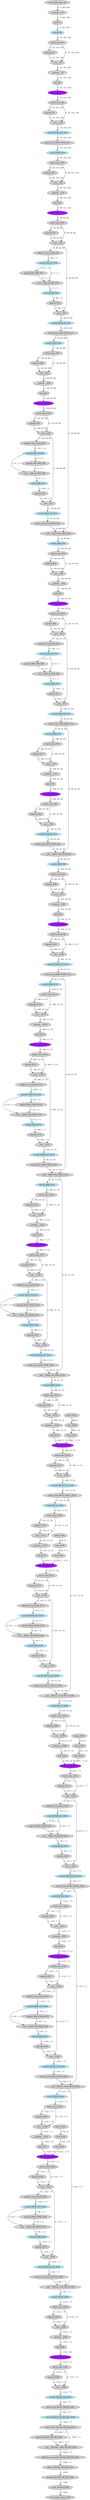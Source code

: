 strict digraph  {
"0 /nncf_model_input_0" [id=0, label="nncf_model_input_#0", style=filled, type=nncf_model_input];
"1 EfficientNet/NNCFUserConv2dStaticSamePadding[_conv_stem]/ModuleDict[pre_ops]/UpdateInputs[1]/__getitem___0" [id=1, label="__getitem___#1", style=filled, type=__getitem__];
"2 EfficientNet/NNCFUserConv2dStaticSamePadding[_conv_stem]/ZeroPad2d[static_padding]/pad_0" [id=2, label="pad_#1", style=filled, type=pad];
"3 EfficientNet/NNCFUserConv2dStaticSamePadding[_conv_stem]/conv2d_0" [color=lightblue, id=3, label="conv2d_#2", style=filled, type=conv2d];
"4 EfficientNet/NNCFBatchNorm2d[_bn0]/batch_norm_0" [id=4, label="batch_norm_#3", style=filled, type=batch_norm];
"5 EfficientNet/MemoryEfficientSwish[_swish]/sigmoid_0" [id=5, label="sigmoid_#4", style=filled, type=sigmoid];
"6 EfficientNet/MemoryEfficientSwish[_swish]/__mul___0" [id=6, label="__mul___#5", style=filled, type=__mul__];
"7 EfficientNet/ModuleList[_blocks]/MBConvBlock[0]/NNCFUserConv2dStaticSamePadding[_depthwise_conv]/ModuleDict[pre_ops]/UpdateInputs[1]/__getitem___0" [id=7, label="__getitem___#7", style=filled, type=__getitem__];
"8 EfficientNet/ModuleList[_blocks]/MBConvBlock[0]/NNCFUserConv2dStaticSamePadding[_depthwise_conv]/ZeroPad2d[static_padding]/pad_0" [id=8, label="pad_#6", style=filled, type=pad];
"9 EfficientNet/ModuleList[_blocks]/MBConvBlock[0]/NNCFUserConv2dStaticSamePadding[_depthwise_conv]/conv2d_0" [color=purple, id=9, label="DW_conv2d_#7", style=filled, type=conv2d];
"10 EfficientNet/ModuleList[_blocks]/MBConvBlock[0]/NNCFBatchNorm2d[_bn1]/batch_norm_0" [id=10, label="batch_norm_#8", style=filled, type=batch_norm];
"11 EfficientNet/ModuleList[_blocks]/MBConvBlock[0]/MemoryEfficientSwish[_swish]/sigmoid_0" [id=11, label="sigmoid_#9", style=filled, type=sigmoid];
"12 EfficientNet/ModuleList[_blocks]/MBConvBlock[0]/MemoryEfficientSwish[_swish]/__mul___0" [id=12, label="__mul___#10", style=filled, type=__mul__];
"13 EfficientNet/ModuleList[_blocks]/MBConvBlock[0]/NNCFUserConv2dStaticSamePadding[_project_conv]/conv2d_0" [color=lightblue, id=13, label="conv2d_OW16_G22_#18", style=filled, type=conv2d];
"14 EfficientNet/ModuleList[_blocks]/MBConvBlock[0]/NNCFBatchNorm2d[_bn2]/batch_norm_0" [id=14, label="batch_norm_IW16_OW16_#19", style=filled, type=batch_norm];
"15 EfficientNet/ModuleList[_blocks]/MBConvBlock[1]/NNCFUserConv2dStaticSamePadding[_expand_conv]/conv2d_0" [color=lightblue, id=15, label="conv2d_IW16_#20", style=filled, type=conv2d];
"16 EfficientNet/ModuleList[_blocks]/MBConvBlock[1]/NNCFBatchNorm2d[_bn0]/batch_norm_0" [id=16, label="batch_norm_#21", style=filled, type=batch_norm];
"17 EfficientNet/ModuleList[_blocks]/MBConvBlock[1]/MemoryEfficientSwish[_swish]/sigmoid_0" [id=17, label="sigmoid_#22", style=filled, type=sigmoid];
"18 EfficientNet/ModuleList[_blocks]/MBConvBlock[1]/MemoryEfficientSwish[_swish]/__mul___0" [id=18, label="__mul___#23", style=filled, type=__mul__];
"19 EfficientNet/ModuleList[_blocks]/MBConvBlock[1]/NNCFUserConv2dStaticSamePadding[_depthwise_conv]/ModuleDict[pre_ops]/UpdateInputs[1]/__getitem___0" [id=19, label="__getitem___#19", style=filled, type=__getitem__];
"20 EfficientNet/ModuleList[_blocks]/MBConvBlock[1]/NNCFUserConv2dStaticSamePadding[_depthwise_conv]/ZeroPad2d[static_padding]/pad_0" [id=20, label="pad_#24", style=filled, type=pad];
"21 EfficientNet/ModuleList[_blocks]/MBConvBlock[1]/NNCFUserConv2dStaticSamePadding[_depthwise_conv]/conv2d_0" [color=purple, id=21, label="DW_conv2d_#25", style=filled, type=conv2d];
"22 EfficientNet/ModuleList[_blocks]/MBConvBlock[1]/NNCFBatchNorm2d[_bn1]/batch_norm_0" [id=22, label="batch_norm_#26", style=filled, type=batch_norm];
"23 EfficientNet/ModuleList[_blocks]/MBConvBlock[1]/MemoryEfficientSwish[_swish]/sigmoid_1" [id=23, label="sigmoid_#27", style=filled, type=sigmoid];
"24 EfficientNet/ModuleList[_blocks]/MBConvBlock[1]/MemoryEfficientSwish[_swish]/__mul___1" [id=24, label="__mul___#28", style=filled, type=__mul__];
"25 EfficientNet/ModuleList[_blocks]/MBConvBlock[1]/adaptive_avg_pool2d_0" [id=25, label="adaptive_avg_pool2d_#29", style=filled, type=adaptive_avg_pool2d];
"26 EfficientNet/ModuleList[_blocks]/MBConvBlock[1]/NNCFUserConv2dStaticSamePadding[_se_reduce]/conv2d_0" [color=lightblue, id=26, label="conv2d_OW4_G1_#30", style=filled, type=conv2d];
"27 EfficientNet/ModuleList[_blocks]/MBConvBlock[1]/MemoryEfficientSwish[_swish]/sigmoid_2" [id=27, label="sigmoid_IW4_OW4_#31", style=filled, type=sigmoid];
"28 EfficientNet/ModuleList[_blocks]/MBConvBlock[1]/MemoryEfficientSwish[_swish]/__mul___2" [id=28, label="__mul___IW[4, 4]_OW4_#32", style=filled, type=__mul__];
"29 EfficientNet/ModuleList[_blocks]/MBConvBlock[1]/NNCFUserConv2dStaticSamePadding[_se_expand]/conv2d_0" [color=lightblue, id=29, label="conv2d_IW4_#33", style=filled, type=conv2d];
"30 EfficientNet/ModuleList[_blocks]/MBConvBlock[1]/sigmoid_0" [id=30, label="sigmoid_#34", style=filled, type=sigmoid];
"31 EfficientNet/ModuleList[_blocks]/MBConvBlock[1]/__mul___0" [id=31, label="__mul___#35", style=filled, type=__mul__];
"32 EfficientNet/ModuleList[_blocks]/MBConvBlock[1]/NNCFUserConv2dStaticSamePadding[_project_conv]/conv2d_0" [color=lightblue, id=32, label="conv2d_OW24_G3_#36", style=filled, type=conv2d];
"33 EfficientNet/ModuleList[_blocks]/MBConvBlock[1]/NNCFBatchNorm2d[_bn2]/batch_norm_0" [id=33, label="batch_norm_IW24_OW24_#37", style=filled, type=batch_norm];
"34 EfficientNet/ModuleList[_blocks]/MBConvBlock[2]/NNCFUserConv2dStaticSamePadding[_expand_conv]/conv2d_0" [color=lightblue, id=34, label="conv2d_IW24_#38", style=filled, type=conv2d];
"35 EfficientNet/ModuleList[_blocks]/MBConvBlock[2]/NNCFBatchNorm2d[_bn0]/batch_norm_0" [id=35, label="batch_norm_#39", style=filled, type=batch_norm];
"36 EfficientNet/ModuleList[_blocks]/MBConvBlock[2]/MemoryEfficientSwish[_swish]/sigmoid_0" [id=36, label="sigmoid_#40", style=filled, type=sigmoid];
"37 EfficientNet/ModuleList[_blocks]/MBConvBlock[2]/MemoryEfficientSwish[_swish]/__mul___0" [id=37, label="__mul___#41", style=filled, type=__mul__];
"38 EfficientNet/ModuleList[_blocks]/MBConvBlock[2]/NNCFUserConv2dStaticSamePadding[_depthwise_conv]/ModuleDict[pre_ops]/UpdateInputs[1]/__getitem___0" [id=38, label="__getitem___#38", style=filled, type=__getitem__];
"39 EfficientNet/ModuleList[_blocks]/MBConvBlock[2]/NNCFUserConv2dStaticSamePadding[_depthwise_conv]/ZeroPad2d[static_padding]/pad_0" [id=39, label="pad_#42", style=filled, type=pad];
"40 EfficientNet/ModuleList[_blocks]/MBConvBlock[2]/NNCFUserConv2dStaticSamePadding[_depthwise_conv]/conv2d_0" [color=purple, id=40, label="DW_conv2d_#43", style=filled, type=conv2d];
"41 EfficientNet/ModuleList[_blocks]/MBConvBlock[2]/NNCFBatchNorm2d[_bn1]/batch_norm_0" [id=41, label="batch_norm_#44", style=filled, type=batch_norm];
"42 EfficientNet/ModuleList[_blocks]/MBConvBlock[2]/MemoryEfficientSwish[_swish]/sigmoid_1" [id=42, label="sigmoid_#45", style=filled, type=sigmoid];
"43 EfficientNet/ModuleList[_blocks]/MBConvBlock[2]/MemoryEfficientSwish[_swish]/__mul___1" [id=43, label="__mul___#46", style=filled, type=__mul__];
"44 EfficientNet/ModuleList[_blocks]/MBConvBlock[2]/adaptive_avg_pool2d_0" [id=44, label="adaptive_avg_pool2d_#47", style=filled, type=adaptive_avg_pool2d];
"45 EfficientNet/ModuleList[_blocks]/MBConvBlock[2]/NNCFUserConv2dStaticSamePadding[_se_reduce]/conv2d_0" [color=lightblue, id=45, label="conv2d_OW6_G2_#48", style=filled, type=conv2d];
"46 EfficientNet/ModuleList[_blocks]/MBConvBlock[2]/MemoryEfficientSwish[_swish]/sigmoid_2" [id=46, label="sigmoid_IW6_OW6_#49", style=filled, type=sigmoid];
"47 EfficientNet/ModuleList[_blocks]/MBConvBlock[2]/MemoryEfficientSwish[_swish]/__mul___2" [id=47, label="__mul___IW[6, 6]_OW6_#50", style=filled, type=__mul__];
"48 EfficientNet/ModuleList[_blocks]/MBConvBlock[2]/NNCFUserConv2dStaticSamePadding[_se_expand]/conv2d_0" [color=lightblue, id=48, label="conv2d_IW6_#51", style=filled, type=conv2d];
"49 EfficientNet/ModuleList[_blocks]/MBConvBlock[2]/sigmoid_0" [id=49, label="sigmoid_#52", style=filled, type=sigmoid];
"50 EfficientNet/ModuleList[_blocks]/MBConvBlock[2]/__mul___0" [id=50, label="__mul___#53", style=filled, type=__mul__];
"51 EfficientNet/ModuleList[_blocks]/MBConvBlock[2]/NNCFUserConv2dStaticSamePadding[_project_conv]/conv2d_0" [color=lightblue, id=51, label="conv2d_OW24_G3_#54", style=filled, type=conv2d];
"52 EfficientNet/ModuleList[_blocks]/MBConvBlock[2]/NNCFBatchNorm2d[_bn2]/batch_norm_0" [id=52, label="batch_norm_IW24_OW24_#55", style=filled, type=batch_norm];
"53 EfficientNet/ModuleList[_blocks]/MBConvBlock[2]/__add___0" [id=53, label="__add___IW[24, 24]_OW24_#56", style=filled, type=__add__];
"54 EfficientNet/ModuleList[_blocks]/MBConvBlock[3]/NNCFUserConv2dStaticSamePadding[_expand_conv]/conv2d_0" [color=lightblue, id=54, label="conv2d_IW24_#57", style=filled, type=conv2d];
"55 EfficientNet/ModuleList[_blocks]/MBConvBlock[3]/NNCFBatchNorm2d[_bn0]/batch_norm_0" [id=55, label="batch_norm_#58", style=filled, type=batch_norm];
"56 EfficientNet/ModuleList[_blocks]/MBConvBlock[3]/MemoryEfficientSwish[_swish]/sigmoid_0" [id=56, label="sigmoid_#59", style=filled, type=sigmoid];
"57 EfficientNet/ModuleList[_blocks]/MBConvBlock[3]/MemoryEfficientSwish[_swish]/__mul___0" [id=57, label="__mul___#60", style=filled, type=__mul__];
"58 EfficientNet/ModuleList[_blocks]/MBConvBlock[3]/NNCFUserConv2dStaticSamePadding[_depthwise_conv]/ModuleDict[pre_ops]/UpdateInputs[1]/__getitem___0" [id=58, label="__getitem___#58", style=filled, type=__getitem__];
"59 EfficientNet/ModuleList[_blocks]/MBConvBlock[3]/NNCFUserConv2dStaticSamePadding[_depthwise_conv]/ZeroPad2d[static_padding]/pad_0" [id=59, label="pad_#61", style=filled, type=pad];
"60 EfficientNet/ModuleList[_blocks]/MBConvBlock[3]/NNCFUserConv2dStaticSamePadding[_depthwise_conv]/conv2d_0" [color=purple, id=60, label="DW_conv2d_#62", style=filled, type=conv2d];
"61 EfficientNet/ModuleList[_blocks]/MBConvBlock[3]/NNCFBatchNorm2d[_bn1]/batch_norm_0" [id=61, label="batch_norm_#63", style=filled, type=batch_norm];
"62 EfficientNet/ModuleList[_blocks]/MBConvBlock[3]/MemoryEfficientSwish[_swish]/sigmoid_1" [id=62, label="sigmoid_#64", style=filled, type=sigmoid];
"63 EfficientNet/ModuleList[_blocks]/MBConvBlock[3]/MemoryEfficientSwish[_swish]/__mul___1" [id=63, label="__mul___#65", style=filled, type=__mul__];
"64 EfficientNet/ModuleList[_blocks]/MBConvBlock[3]/adaptive_avg_pool2d_0" [id=64, label="adaptive_avg_pool2d_#66", style=filled, type=adaptive_avg_pool2d];
"65 EfficientNet/ModuleList[_blocks]/MBConvBlock[3]/NNCFUserConv2dStaticSamePadding[_se_reduce]/conv2d_0" [color=lightblue, id=65, label="conv2d_OW6_G4_#67", style=filled, type=conv2d];
"66 EfficientNet/ModuleList[_blocks]/MBConvBlock[3]/MemoryEfficientSwish[_swish]/sigmoid_2" [id=66, label="sigmoid_IW6_OW6_#68", style=filled, type=sigmoid];
"67 EfficientNet/ModuleList[_blocks]/MBConvBlock[3]/MemoryEfficientSwish[_swish]/__mul___2" [id=67, label="__mul___IW[6, 6]_OW6_#69", style=filled, type=__mul__];
"68 EfficientNet/ModuleList[_blocks]/MBConvBlock[3]/NNCFUserConv2dStaticSamePadding[_se_expand]/conv2d_0" [color=lightblue, id=68, label="conv2d_IW6_#70", style=filled, type=conv2d];
"69 EfficientNet/ModuleList[_blocks]/MBConvBlock[3]/sigmoid_0" [id=69, label="sigmoid_#71", style=filled, type=sigmoid];
"70 EfficientNet/ModuleList[_blocks]/MBConvBlock[3]/__mul___0" [id=70, label="__mul___#72", style=filled, type=__mul__];
"71 EfficientNet/ModuleList[_blocks]/MBConvBlock[3]/NNCFUserConv2dStaticSamePadding[_project_conv]/conv2d_0" [color=lightblue, id=71, label="conv2d_OW40_G6_#73", style=filled, type=conv2d];
"72 EfficientNet/ModuleList[_blocks]/MBConvBlock[3]/NNCFBatchNorm2d[_bn2]/batch_norm_0" [id=72, label="batch_norm_IW40_OW40_#74", style=filled, type=batch_norm];
"73 EfficientNet/ModuleList[_blocks]/MBConvBlock[4]/NNCFUserConv2dStaticSamePadding[_expand_conv]/conv2d_0" [color=lightblue, id=73, label="conv2d_IW40_#75", style=filled, type=conv2d];
"74 EfficientNet/ModuleList[_blocks]/MBConvBlock[4]/NNCFBatchNorm2d[_bn0]/batch_norm_0" [id=74, label="batch_norm_#76", style=filled, type=batch_norm];
"75 EfficientNet/ModuleList[_blocks]/MBConvBlock[4]/MemoryEfficientSwish[_swish]/sigmoid_0" [id=75, label="sigmoid_#77", style=filled, type=sigmoid];
"76 EfficientNet/ModuleList[_blocks]/MBConvBlock[4]/MemoryEfficientSwish[_swish]/__mul___0" [id=76, label="__mul___#78", style=filled, type=__mul__];
"77 EfficientNet/ModuleList[_blocks]/MBConvBlock[4]/NNCFUserConv2dStaticSamePadding[_depthwise_conv]/ModuleDict[pre_ops]/UpdateInputs[1]/__getitem___0" [id=77, label="__getitem___#77", style=filled, type=__getitem__];
"78 EfficientNet/ModuleList[_blocks]/MBConvBlock[4]/NNCFUserConv2dStaticSamePadding[_depthwise_conv]/ZeroPad2d[static_padding]/pad_0" [id=78, label="pad_#79", style=filled, type=pad];
"79 EfficientNet/ModuleList[_blocks]/MBConvBlock[4]/NNCFUserConv2dStaticSamePadding[_depthwise_conv]/conv2d_0" [color=purple, id=79, label="DW_conv2d_#80", style=filled, type=conv2d];
"80 EfficientNet/ModuleList[_blocks]/MBConvBlock[4]/NNCFBatchNorm2d[_bn1]/batch_norm_0" [id=80, label="batch_norm_#81", style=filled, type=batch_norm];
"81 EfficientNet/ModuleList[_blocks]/MBConvBlock[4]/MemoryEfficientSwish[_swish]/sigmoid_1" [id=81, label="sigmoid_#82", style=filled, type=sigmoid];
"82 EfficientNet/ModuleList[_blocks]/MBConvBlock[4]/MemoryEfficientSwish[_swish]/__mul___1" [id=82, label="__mul___#83", style=filled, type=__mul__];
"83 EfficientNet/ModuleList[_blocks]/MBConvBlock[4]/NNCFUserConv2dStaticSamePadding[_project_conv]/conv2d_0" [color=lightblue, id=83, label="conv2d_OW40_G6_#91", style=filled, type=conv2d];
"84 EfficientNet/ModuleList[_blocks]/MBConvBlock[4]/NNCFBatchNorm2d[_bn2]/batch_norm_0" [id=84, label="batch_norm_IW40_OW40_#92", style=filled, type=batch_norm];
"85 EfficientNet/ModuleList[_blocks]/MBConvBlock[4]/__add___0" [id=85, label="__add___IW[40, 40]_OW40_#93", style=filled, type=__add__];
"86 EfficientNet/ModuleList[_blocks]/MBConvBlock[5]/NNCFUserConv2dStaticSamePadding[_expand_conv]/conv2d_0" [color=lightblue, id=86, label="conv2d_IW40_#94", style=filled, type=conv2d];
"87 EfficientNet/ModuleList[_blocks]/MBConvBlock[5]/NNCFBatchNorm2d[_bn0]/batch_norm_0" [id=87, label="batch_norm_#95", style=filled, type=batch_norm];
"88 EfficientNet/ModuleList[_blocks]/MBConvBlock[5]/MemoryEfficientSwish[_swish]/sigmoid_0" [id=88, label="sigmoid_#96", style=filled, type=sigmoid];
"89 EfficientNet/ModuleList[_blocks]/MBConvBlock[5]/MemoryEfficientSwish[_swish]/__mul___0" [id=89, label="__mul___#97", style=filled, type=__mul__];
"90 EfficientNet/ModuleList[_blocks]/MBConvBlock[5]/NNCFUserConv2dStaticSamePadding[_depthwise_conv]/ModuleDict[pre_ops]/UpdateInputs[1]/__getitem___0" [id=90, label="__getitem___#90", style=filled, type=__getitem__];
"91 EfficientNet/ModuleList[_blocks]/MBConvBlock[5]/NNCFUserConv2dStaticSamePadding[_depthwise_conv]/ZeroPad2d[static_padding]/pad_0" [id=91, label="pad_#98", style=filled, type=pad];
"92 EfficientNet/ModuleList[_blocks]/MBConvBlock[5]/NNCFUserConv2dStaticSamePadding[_depthwise_conv]/conv2d_0" [color=purple, id=92, label="DW_conv2d_#99", style=filled, type=conv2d];
"93 EfficientNet/ModuleList[_blocks]/MBConvBlock[5]/NNCFBatchNorm2d[_bn1]/batch_norm_0" [id=93, label="batch_norm_#100", style=filled, type=batch_norm];
"94 EfficientNet/ModuleList[_blocks]/MBConvBlock[5]/MemoryEfficientSwish[_swish]/sigmoid_1" [id=94, label="sigmoid_#101", style=filled, type=sigmoid];
"95 EfficientNet/ModuleList[_blocks]/MBConvBlock[5]/MemoryEfficientSwish[_swish]/__mul___1" [id=95, label="__mul___#102", style=filled, type=__mul__];
"96 EfficientNet/ModuleList[_blocks]/MBConvBlock[5]/NNCFUserConv2dStaticSamePadding[_project_conv]/conv2d_0" [color=lightblue, id=96, label="conv2d_OW80_G10_#110", style=filled, type=conv2d];
"97 EfficientNet/ModuleList[_blocks]/MBConvBlock[5]/NNCFBatchNorm2d[_bn2]/batch_norm_0" [id=97, label="batch_norm_IW80_OW80_#111", style=filled, type=batch_norm];
"98 EfficientNet/ModuleList[_blocks]/MBConvBlock[6]/NNCFUserConv2dStaticSamePadding[_expand_conv]/conv2d_0" [color=lightblue, id=98, label="conv2d_IW80_#112", style=filled, type=conv2d];
"99 EfficientNet/ModuleList[_blocks]/MBConvBlock[6]/NNCFBatchNorm2d[_bn0]/batch_norm_0" [id=99, label="batch_norm_#113", style=filled, type=batch_norm];
"100 EfficientNet/ModuleList[_blocks]/MBConvBlock[6]/MemoryEfficientSwish[_swish]/sigmoid_0" [id=100, label="sigmoid_#114", style=filled, type=sigmoid];
"101 EfficientNet/ModuleList[_blocks]/MBConvBlock[6]/MemoryEfficientSwish[_swish]/__mul___0" [id=101, label="__mul___#115", style=filled, type=__mul__];
"102 EfficientNet/ModuleList[_blocks]/MBConvBlock[6]/NNCFUserConv2dStaticSamePadding[_depthwise_conv]/ModuleDict[pre_ops]/UpdateInputs[1]/__getitem___0" [id=102, label="__getitem___#102", style=filled, type=__getitem__];
"103 EfficientNet/ModuleList[_blocks]/MBConvBlock[6]/NNCFUserConv2dStaticSamePadding[_depthwise_conv]/ZeroPad2d[static_padding]/pad_0" [id=103, label="pad_#116", style=filled, type=pad];
"104 EfficientNet/ModuleList[_blocks]/MBConvBlock[6]/NNCFUserConv2dStaticSamePadding[_depthwise_conv]/conv2d_0" [color=purple, id=104, label="DW_conv2d_#117", style=filled, type=conv2d];
"105 EfficientNet/ModuleList[_blocks]/MBConvBlock[6]/NNCFBatchNorm2d[_bn1]/batch_norm_0" [id=105, label="batch_norm_#118", style=filled, type=batch_norm];
"106 EfficientNet/ModuleList[_blocks]/MBConvBlock[6]/MemoryEfficientSwish[_swish]/sigmoid_1" [id=106, label="sigmoid_#119", style=filled, type=sigmoid];
"107 EfficientNet/ModuleList[_blocks]/MBConvBlock[6]/MemoryEfficientSwish[_swish]/__mul___1" [id=107, label="__mul___#120", style=filled, type=__mul__];
"108 EfficientNet/ModuleList[_blocks]/MBConvBlock[6]/adaptive_avg_pool2d_0" [id=108, label="adaptive_avg_pool2d_#121", style=filled, type=adaptive_avg_pool2d];
"109 EfficientNet/ModuleList[_blocks]/MBConvBlock[6]/NNCFUserConv2dStaticSamePadding[_se_reduce]/conv2d_0" [color=lightblue, id=109, label="conv2d_OW20_G8_#122", style=filled, type=conv2d];
"110 EfficientNet/ModuleList[_blocks]/MBConvBlock[6]/MemoryEfficientSwish[_swish]/sigmoid_2" [id=110, label="sigmoid_IW20_OW20_#123", style=filled, type=sigmoid];
"111 EfficientNet/ModuleList[_blocks]/MBConvBlock[6]/MemoryEfficientSwish[_swish]/__mul___2" [id=111, label="__mul___IW[20, 20]_OW20_#124", style=filled, type=__mul__];
"112 EfficientNet/ModuleList[_blocks]/MBConvBlock[6]/NNCFUserConv2dStaticSamePadding[_se_expand]/conv2d_0" [color=lightblue, id=112, label="conv2d_IW20_#125", style=filled, type=conv2d];
"113 EfficientNet/ModuleList[_blocks]/MBConvBlock[6]/sigmoid_0" [id=113, label="sigmoid_#126", style=filled, type=sigmoid];
"114 EfficientNet/ModuleList[_blocks]/MBConvBlock[6]/__mul___0" [id=114, label="__mul___#127", style=filled, type=__mul__];
"115 EfficientNet/ModuleList[_blocks]/MBConvBlock[6]/NNCFUserConv2dStaticSamePadding[_project_conv]/conv2d_0" [color=lightblue, id=115, label="conv2d_OW80_G10_#128", style=filled, type=conv2d];
"116 EfficientNet/ModuleList[_blocks]/MBConvBlock[6]/NNCFBatchNorm2d[_bn2]/batch_norm_0" [id=116, label="batch_norm_IW80_OW80_#129", style=filled, type=batch_norm];
"117 EfficientNet/ModuleList[_blocks]/MBConvBlock[6]/__add___0" [id=117, label="__add___IW[80, 80]_OW80_#130", style=filled, type=__add__];
"118 EfficientNet/ModuleList[_blocks]/MBConvBlock[7]/NNCFUserConv2dStaticSamePadding[_expand_conv]/conv2d_0" [color=lightblue, id=118, label="conv2d_IW80_#131", style=filled, type=conv2d];
"119 EfficientNet/ModuleList[_blocks]/MBConvBlock[7]/NNCFBatchNorm2d[_bn0]/batch_norm_0" [id=119, label="batch_norm_#132", style=filled, type=batch_norm];
"120 EfficientNet/ModuleList[_blocks]/MBConvBlock[7]/MemoryEfficientSwish[_swish]/sigmoid_0" [id=120, label="sigmoid_#133", style=filled, type=sigmoid];
"121 EfficientNet/ModuleList[_blocks]/MBConvBlock[7]/MemoryEfficientSwish[_swish]/__mul___0" [id=121, label="__mul___#134", style=filled, type=__mul__];
"122 EfficientNet/ModuleList[_blocks]/MBConvBlock[7]/NNCFUserConv2dStaticSamePadding[_depthwise_conv]/ModuleDict[pre_ops]/UpdateInputs[1]/__getitem___0" [id=122, label="__getitem___#122", style=filled, type=__getitem__];
"123 EfficientNet/ModuleList[_blocks]/MBConvBlock[7]/NNCFUserConv2dStaticSamePadding[_depthwise_conv]/ZeroPad2d[static_padding]/pad_0" [id=123, label="pad_#135", style=filled, type=pad];
"124 EfficientNet/ModuleList[_blocks]/MBConvBlock[7]/NNCFUserConv2dStaticSamePadding[_depthwise_conv]/conv2d_0" [color=purple, id=124, label="DW_conv2d_#136", style=filled, type=conv2d];
"125 EfficientNet/ModuleList[_blocks]/MBConvBlock[7]/NNCFBatchNorm2d[_bn1]/batch_norm_0" [id=125, label="batch_norm_#137", style=filled, type=batch_norm];
"126 EfficientNet/ModuleList[_blocks]/MBConvBlock[7]/MemoryEfficientSwish[_swish]/sigmoid_1" [id=126, label="sigmoid_#138", style=filled, type=sigmoid];
"127 EfficientNet/ModuleList[_blocks]/MBConvBlock[7]/MemoryEfficientSwish[_swish]/__mul___1" [id=127, label="__mul___#139", style=filled, type=__mul__];
"128 EfficientNet/ModuleList[_blocks]/MBConvBlock[7]/adaptive_avg_pool2d_0" [id=128, label="adaptive_avg_pool2d_#140", style=filled, type=adaptive_avg_pool2d];
"129 EfficientNet/ModuleList[_blocks]/MBConvBlock[7]/NNCFUserConv2dStaticSamePadding[_se_reduce]/conv2d_0" [color=lightblue, id=129, label="conv2d_OW20_G9_#141", style=filled, type=conv2d];
"130 EfficientNet/ModuleList[_blocks]/MBConvBlock[7]/MemoryEfficientSwish[_swish]/sigmoid_2" [id=130, label="sigmoid_IW20_OW20_#142", style=filled, type=sigmoid];
"131 EfficientNet/ModuleList[_blocks]/MBConvBlock[7]/MemoryEfficientSwish[_swish]/__mul___2" [id=131, label="__mul___IW[20, 20]_OW20_#143", style=filled, type=__mul__];
"132 EfficientNet/ModuleList[_blocks]/MBConvBlock[7]/NNCFUserConv2dStaticSamePadding[_se_expand]/conv2d_0" [color=lightblue, id=132, label="conv2d_IW20_#144", style=filled, type=conv2d];
"133 EfficientNet/ModuleList[_blocks]/MBConvBlock[7]/sigmoid_0" [id=133, label="sigmoid_#145", style=filled, type=sigmoid];
"134 EfficientNet/ModuleList[_blocks]/MBConvBlock[7]/__mul___0" [id=134, label="__mul___#146", style=filled, type=__mul__];
"135 EfficientNet/ModuleList[_blocks]/MBConvBlock[7]/NNCFUserConv2dStaticSamePadding[_project_conv]/conv2d_0" [color=lightblue, id=135, label="conv2d_OW80_G10_#147", style=filled, type=conv2d];
"136 EfficientNet/ModuleList[_blocks]/MBConvBlock[7]/NNCFBatchNorm2d[_bn2]/batch_norm_0" [id=136, label="batch_norm_IW80_OW80_#148", style=filled, type=batch_norm];
"137 EfficientNet/ModuleList[_blocks]/MBConvBlock[7]/__add___0" [id=137, label="__add___IW[80, 80]_OW80_#149", style=filled, type=__add__];
"138 EfficientNet/ModuleList[_blocks]/MBConvBlock[8]/NNCFUserConv2dStaticSamePadding[_expand_conv]/conv2d_0" [color=lightblue, id=138, label="conv2d_IW80_#150", style=filled, type=conv2d];
"139 EfficientNet/ModuleList[_blocks]/MBConvBlock[8]/NNCFBatchNorm2d[_bn0]/batch_norm_0" [id=139, label="batch_norm_#151", style=filled, type=batch_norm];
"140 EfficientNet/ModuleList[_blocks]/MBConvBlock[8]/MemoryEfficientSwish[_swish]/sigmoid_0" [id=140, label="sigmoid_#152", style=filled, type=sigmoid];
"141 EfficientNet/ModuleList[_blocks]/MBConvBlock[8]/MemoryEfficientSwish[_swish]/__mul___0" [id=141, label="__mul___#153", style=filled, type=__mul__];
"142 EfficientNet/ModuleList[_blocks]/MBConvBlock[8]/NNCFUserConv2dStaticSamePadding[_depthwise_conv]/ModuleDict[pre_ops]/UpdateInputs[1]/__getitem___0" [id=142, label="__getitem___#142", style=filled, type=__getitem__];
"143 EfficientNet/ModuleList[_blocks]/MBConvBlock[8]/NNCFUserConv2dStaticSamePadding[_depthwise_conv]/ModuleDict[pre_ops]/UpdateWeight[2]/ElasticKernelConv2DOp[op]/linear_0" [id=143, label="linear_#143", style=filled, type=linear];
"144 EfficientNet/ModuleList[_blocks]/MBConvBlock[8]/NNCFUserConv2dStaticSamePadding[_depthwise_conv]/ModuleDict[pre_ops]/UpdateWeight[2]/ElasticKernelConv2DOp[op]/view_0" [id=144, label="view_#144", style=filled, type=view];
"145 EfficientNet/ModuleList[_blocks]/MBConvBlock[8]/NNCFUserConv2dStaticSamePadding[_depthwise_conv]/ModuleDict[pre_ops]/UpdateWeight[2]/ElasticKernelConv2DOp[op]/view_1" [id=145, label="view_#145", style=filled, type=view];
"146 EfficientNet/ModuleList[_blocks]/MBConvBlock[8]/NNCFUserConv2dStaticSamePadding[_depthwise_conv]/ZeroPad2d[static_padding]/pad_0" [id=146, label="pad_#154", style=filled, type=pad];
"147 EfficientNet/ModuleList[_blocks]/MBConvBlock[8]/NNCFUserConv2dStaticSamePadding[_depthwise_conv]/conv2d_0" [color=purple, id=147, label="DW_conv2d_#155", style=filled, type=conv2d];
"148 EfficientNet/ModuleList[_blocks]/MBConvBlock[8]/NNCFBatchNorm2d[_bn1]/batch_norm_0" [id=148, label="batch_norm_#156", style=filled, type=batch_norm];
"149 EfficientNet/ModuleList[_blocks]/MBConvBlock[8]/MemoryEfficientSwish[_swish]/sigmoid_1" [id=149, label="sigmoid_#157", style=filled, type=sigmoid];
"150 EfficientNet/ModuleList[_blocks]/MBConvBlock[8]/MemoryEfficientSwish[_swish]/__mul___1" [id=150, label="__mul___#158", style=filled, type=__mul__];
"151 EfficientNet/ModuleList[_blocks]/MBConvBlock[8]/NNCFUserConv2dStaticSamePadding[_project_conv]/conv2d_0" [color=lightblue, id=151, label="conv2d_OW112_G14_#166", style=filled, type=conv2d];
"152 EfficientNet/ModuleList[_blocks]/MBConvBlock[8]/NNCFBatchNorm2d[_bn2]/batch_norm_0" [id=152, label="batch_norm_IW112_OW112_#167", style=filled, type=batch_norm];
"153 EfficientNet/ModuleList[_blocks]/MBConvBlock[9]/NNCFUserConv2dStaticSamePadding[_expand_conv]/conv2d_0" [color=lightblue, id=153, label="conv2d_IW112_#168", style=filled, type=conv2d];
"154 EfficientNet/ModuleList[_blocks]/MBConvBlock[9]/NNCFBatchNorm2d[_bn0]/batch_norm_0" [id=154, label="batch_norm_#169", style=filled, type=batch_norm];
"155 EfficientNet/ModuleList[_blocks]/MBConvBlock[9]/MemoryEfficientSwish[_swish]/sigmoid_0" [id=155, label="sigmoid_#170", style=filled, type=sigmoid];
"156 EfficientNet/ModuleList[_blocks]/MBConvBlock[9]/MemoryEfficientSwish[_swish]/__mul___0" [id=156, label="__mul___#171", style=filled, type=__mul__];
"157 EfficientNet/ModuleList[_blocks]/MBConvBlock[9]/NNCFUserConv2dStaticSamePadding[_depthwise_conv]/ModuleDict[pre_ops]/UpdateInputs[1]/__getitem___0" [id=157, label="__getitem___#157", style=filled, type=__getitem__];
"158 EfficientNet/ModuleList[_blocks]/MBConvBlock[9]/NNCFUserConv2dStaticSamePadding[_depthwise_conv]/ModuleDict[pre_ops]/UpdateWeight[2]/ElasticKernelConv2DOp[op]/linear_0" [id=158, label="linear_#158", style=filled, type=linear];
"159 EfficientNet/ModuleList[_blocks]/MBConvBlock[9]/NNCFUserConv2dStaticSamePadding[_depthwise_conv]/ModuleDict[pre_ops]/UpdateWeight[2]/ElasticKernelConv2DOp[op]/view_0" [id=159, label="view_#159", style=filled, type=view];
"160 EfficientNet/ModuleList[_blocks]/MBConvBlock[9]/NNCFUserConv2dStaticSamePadding[_depthwise_conv]/ModuleDict[pre_ops]/UpdateWeight[2]/ElasticKernelConv2DOp[op]/view_1" [id=160, label="view_#160", style=filled, type=view];
"161 EfficientNet/ModuleList[_blocks]/MBConvBlock[9]/NNCFUserConv2dStaticSamePadding[_depthwise_conv]/ZeroPad2d[static_padding]/pad_0" [id=161, label="pad_#172", style=filled, type=pad];
"162 EfficientNet/ModuleList[_blocks]/MBConvBlock[9]/NNCFUserConv2dStaticSamePadding[_depthwise_conv]/conv2d_0" [color=purple, id=162, label="DW_conv2d_#173", style=filled, type=conv2d];
"163 EfficientNet/ModuleList[_blocks]/MBConvBlock[9]/NNCFBatchNorm2d[_bn1]/batch_norm_0" [id=163, label="batch_norm_#174", style=filled, type=batch_norm];
"164 EfficientNet/ModuleList[_blocks]/MBConvBlock[9]/MemoryEfficientSwish[_swish]/sigmoid_1" [id=164, label="sigmoid_#175", style=filled, type=sigmoid];
"165 EfficientNet/ModuleList[_blocks]/MBConvBlock[9]/MemoryEfficientSwish[_swish]/__mul___1" [id=165, label="__mul___#176", style=filled, type=__mul__];
"166 EfficientNet/ModuleList[_blocks]/MBConvBlock[9]/adaptive_avg_pool2d_0" [id=166, label="adaptive_avg_pool2d_#177", style=filled, type=adaptive_avg_pool2d];
"167 EfficientNet/ModuleList[_blocks]/MBConvBlock[9]/NNCFUserConv2dStaticSamePadding[_se_reduce]/conv2d_0" [color=lightblue, id=167, label="conv2d_OW28_G12_#178", style=filled, type=conv2d];
"168 EfficientNet/ModuleList[_blocks]/MBConvBlock[9]/MemoryEfficientSwish[_swish]/sigmoid_2" [id=168, label="sigmoid_IW28_OW28_#179", style=filled, type=sigmoid];
"169 EfficientNet/ModuleList[_blocks]/MBConvBlock[9]/MemoryEfficientSwish[_swish]/__mul___2" [id=169, label="__mul___IW[28, 28]_OW28_#180", style=filled, type=__mul__];
"170 EfficientNet/ModuleList[_blocks]/MBConvBlock[9]/NNCFUserConv2dStaticSamePadding[_se_expand]/conv2d_0" [color=lightblue, id=170, label="conv2d_IW28_#181", style=filled, type=conv2d];
"171 EfficientNet/ModuleList[_blocks]/MBConvBlock[9]/sigmoid_0" [id=171, label="sigmoid_#182", style=filled, type=sigmoid];
"172 EfficientNet/ModuleList[_blocks]/MBConvBlock[9]/__mul___0" [id=172, label="__mul___#183", style=filled, type=__mul__];
"173 EfficientNet/ModuleList[_blocks]/MBConvBlock[9]/NNCFUserConv2dStaticSamePadding[_project_conv]/conv2d_0" [color=lightblue, id=173, label="conv2d_OW112_G14_#184", style=filled, type=conv2d];
"174 EfficientNet/ModuleList[_blocks]/MBConvBlock[9]/NNCFBatchNorm2d[_bn2]/batch_norm_0" [id=174, label="batch_norm_IW112_OW112_#185", style=filled, type=batch_norm];
"175 EfficientNet/ModuleList[_blocks]/MBConvBlock[9]/__add___0" [id=175, label="__add___IW[112, 112]_OW112_#186", style=filled, type=__add__];
"176 EfficientNet/ModuleList[_blocks]/MBConvBlock[11]/NNCFUserConv2dStaticSamePadding[_expand_conv]/conv2d_0" [color=lightblue, id=176, label="conv2d_IW112_#206", style=filled, type=conv2d];
"177 EfficientNet/ModuleList[_blocks]/MBConvBlock[11]/NNCFBatchNorm2d[_bn0]/batch_norm_0" [id=177, label="batch_norm_#207", style=filled, type=batch_norm];
"178 EfficientNet/ModuleList[_blocks]/MBConvBlock[11]/MemoryEfficientSwish[_swish]/sigmoid_0" [id=178, label="sigmoid_#208", style=filled, type=sigmoid];
"179 EfficientNet/ModuleList[_blocks]/MBConvBlock[11]/MemoryEfficientSwish[_swish]/__mul___0" [id=179, label="__mul___#209", style=filled, type=__mul__];
"180 EfficientNet/ModuleList[_blocks]/MBConvBlock[11]/NNCFUserConv2dStaticSamePadding[_depthwise_conv]/ModuleDict[pre_ops]/UpdateInputs[1]/__getitem___0" [id=180, label="__getitem___#180", style=filled, type=__getitem__];
"181 EfficientNet/ModuleList[_blocks]/MBConvBlock[11]/NNCFUserConv2dStaticSamePadding[_depthwise_conv]/ModuleDict[pre_ops]/UpdateWeight[2]/ElasticKernelConv2DOp[op]/linear_0" [id=181, label="linear_#181", style=filled, type=linear];
"182 EfficientNet/ModuleList[_blocks]/MBConvBlock[11]/NNCFUserConv2dStaticSamePadding[_depthwise_conv]/ModuleDict[pre_ops]/UpdateWeight[2]/ElasticKernelConv2DOp[op]/view_0" [id=182, label="view_#182", style=filled, type=view];
"183 EfficientNet/ModuleList[_blocks]/MBConvBlock[11]/NNCFUserConv2dStaticSamePadding[_depthwise_conv]/ModuleDict[pre_ops]/UpdateWeight[2]/ElasticKernelConv2DOp[op]/view_1" [id=183, label="view_#183", style=filled, type=view];
"184 EfficientNet/ModuleList[_blocks]/MBConvBlock[11]/NNCFUserConv2dStaticSamePadding[_depthwise_conv]/ZeroPad2d[static_padding]/pad_0" [id=184, label="pad_#210", style=filled, type=pad];
"185 EfficientNet/ModuleList[_blocks]/MBConvBlock[11]/NNCFUserConv2dStaticSamePadding[_depthwise_conv]/conv2d_0" [color=purple, id=185, label="DW_conv2d_#211", style=filled, type=conv2d];
"186 EfficientNet/ModuleList[_blocks]/MBConvBlock[11]/NNCFBatchNorm2d[_bn1]/batch_norm_0" [id=186, label="batch_norm_#212", style=filled, type=batch_norm];
"187 EfficientNet/ModuleList[_blocks]/MBConvBlock[11]/MemoryEfficientSwish[_swish]/sigmoid_1" [id=187, label="sigmoid_#213", style=filled, type=sigmoid];
"188 EfficientNet/ModuleList[_blocks]/MBConvBlock[11]/MemoryEfficientSwish[_swish]/__mul___1" [id=188, label="__mul___#214", style=filled, type=__mul__];
"189 EfficientNet/ModuleList[_blocks]/MBConvBlock[11]/adaptive_avg_pool2d_0" [id=189, label="adaptive_avg_pool2d_#215", style=filled, type=adaptive_avg_pool2d];
"190 EfficientNet/ModuleList[_blocks]/MBConvBlock[11]/NNCFUserConv2dStaticSamePadding[_se_reduce]/conv2d_0" [color=lightblue, id=190, label="conv2d_OW28_G15_#216", style=filled, type=conv2d];
"191 EfficientNet/ModuleList[_blocks]/MBConvBlock[11]/MemoryEfficientSwish[_swish]/sigmoid_2" [id=191, label="sigmoid_IW28_OW28_#217", style=filled, type=sigmoid];
"192 EfficientNet/ModuleList[_blocks]/MBConvBlock[11]/MemoryEfficientSwish[_swish]/__mul___2" [id=192, label="__mul___IW[28, 28]_OW28_#218", style=filled, type=__mul__];
"193 EfficientNet/ModuleList[_blocks]/MBConvBlock[11]/NNCFUserConv2dStaticSamePadding[_se_expand]/conv2d_0" [color=lightblue, id=193, label="conv2d_IW28_#219", style=filled, type=conv2d];
"194 EfficientNet/ModuleList[_blocks]/MBConvBlock[11]/sigmoid_0" [id=194, label="sigmoid_#220", style=filled, type=sigmoid];
"195 EfficientNet/ModuleList[_blocks]/MBConvBlock[11]/__mul___0" [id=195, label="__mul___#221", style=filled, type=__mul__];
"196 EfficientNet/ModuleList[_blocks]/MBConvBlock[11]/NNCFUserConv2dStaticSamePadding[_project_conv]/conv2d_0" [color=lightblue, id=196, label="conv2d_OW192_G19_#222", style=filled, type=conv2d];
"197 EfficientNet/ModuleList[_blocks]/MBConvBlock[11]/NNCFBatchNorm2d[_bn2]/batch_norm_0" [id=197, label="batch_norm_IW192_OW192_#223", style=filled, type=batch_norm];
"198 EfficientNet/ModuleList[_blocks]/MBConvBlock[12]/NNCFUserConv2dStaticSamePadding[_expand_conv]/conv2d_0" [color=lightblue, id=198, label="conv2d_IW192_#224", style=filled, type=conv2d];
"199 EfficientNet/ModuleList[_blocks]/MBConvBlock[12]/NNCFBatchNorm2d[_bn0]/batch_norm_0" [id=199, label="batch_norm_#225", style=filled, type=batch_norm];
"200 EfficientNet/ModuleList[_blocks]/MBConvBlock[12]/MemoryEfficientSwish[_swish]/sigmoid_0" [id=200, label="sigmoid_#226", style=filled, type=sigmoid];
"201 EfficientNet/ModuleList[_blocks]/MBConvBlock[12]/MemoryEfficientSwish[_swish]/__mul___0" [id=201, label="__mul___#227", style=filled, type=__mul__];
"202 EfficientNet/ModuleList[_blocks]/MBConvBlock[12]/NNCFUserConv2dStaticSamePadding[_depthwise_conv]/ModuleDict[pre_ops]/UpdateInputs[1]/__getitem___0" [id=202, label="__getitem___#202", style=filled, type=__getitem__];
"203 EfficientNet/ModuleList[_blocks]/MBConvBlock[12]/NNCFUserConv2dStaticSamePadding[_depthwise_conv]/ZeroPad2d[static_padding]/pad_0" [id=203, label="pad_#228", style=filled, type=pad];
"204 EfficientNet/ModuleList[_blocks]/MBConvBlock[12]/NNCFUserConv2dStaticSamePadding[_depthwise_conv]/conv2d_0" [color=purple, id=204, label="DW_conv2d_#229", style=filled, type=conv2d];
"205 EfficientNet/ModuleList[_blocks]/MBConvBlock[12]/NNCFBatchNorm2d[_bn1]/batch_norm_0" [id=205, label="batch_norm_#230", style=filled, type=batch_norm];
"206 EfficientNet/ModuleList[_blocks]/MBConvBlock[12]/MemoryEfficientSwish[_swish]/sigmoid_1" [id=206, label="sigmoid_#231", style=filled, type=sigmoid];
"207 EfficientNet/ModuleList[_blocks]/MBConvBlock[12]/MemoryEfficientSwish[_swish]/__mul___1" [id=207, label="__mul___#232", style=filled, type=__mul__];
"208 EfficientNet/ModuleList[_blocks]/MBConvBlock[12]/adaptive_avg_pool2d_0" [id=208, label="adaptive_avg_pool2d_#233", style=filled, type=adaptive_avg_pool2d];
"209 EfficientNet/ModuleList[_blocks]/MBConvBlock[12]/NNCFUserConv2dStaticSamePadding[_se_reduce]/conv2d_0" [color=lightblue, id=209, label="conv2d_OW48_G16_#234", style=filled, type=conv2d];
"210 EfficientNet/ModuleList[_blocks]/MBConvBlock[12]/MemoryEfficientSwish[_swish]/sigmoid_2" [id=210, label="sigmoid_IW48_OW48_#235", style=filled, type=sigmoid];
"211 EfficientNet/ModuleList[_blocks]/MBConvBlock[12]/MemoryEfficientSwish[_swish]/__mul___2" [id=211, label="__mul___IW[48, 48]_OW48_#236", style=filled, type=__mul__];
"212 EfficientNet/ModuleList[_blocks]/MBConvBlock[12]/NNCFUserConv2dStaticSamePadding[_se_expand]/conv2d_0" [color=lightblue, id=212, label="conv2d_IW48_#237", style=filled, type=conv2d];
"213 EfficientNet/ModuleList[_blocks]/MBConvBlock[12]/sigmoid_0" [id=213, label="sigmoid_#238", style=filled, type=sigmoid];
"214 EfficientNet/ModuleList[_blocks]/MBConvBlock[12]/__mul___0" [id=214, label="__mul___#239", style=filled, type=__mul__];
"215 EfficientNet/ModuleList[_blocks]/MBConvBlock[12]/NNCFUserConv2dStaticSamePadding[_project_conv]/conv2d_0" [color=lightblue, id=215, label="conv2d_OW192_G19_#240", style=filled, type=conv2d];
"216 EfficientNet/ModuleList[_blocks]/MBConvBlock[12]/NNCFBatchNorm2d[_bn2]/batch_norm_0" [id=216, label="batch_norm_IW192_OW192_#241", style=filled, type=batch_norm];
"217 EfficientNet/ModuleList[_blocks]/MBConvBlock[12]/__add___0" [id=217, label="__add___IW[192, 192]_OW192_#242", style=filled, type=__add__];
"218 EfficientNet/ModuleList[_blocks]/MBConvBlock[13]/NNCFUserConv2dStaticSamePadding[_expand_conv]/conv2d_0" [color=lightblue, id=218, label="conv2d_IW192_#243", style=filled, type=conv2d];
"219 EfficientNet/ModuleList[_blocks]/MBConvBlock[13]/NNCFBatchNorm2d[_bn0]/batch_norm_0" [id=219, label="batch_norm_#244", style=filled, type=batch_norm];
"220 EfficientNet/ModuleList[_blocks]/MBConvBlock[13]/MemoryEfficientSwish[_swish]/sigmoid_0" [id=220, label="sigmoid_#245", style=filled, type=sigmoid];
"221 EfficientNet/ModuleList[_blocks]/MBConvBlock[13]/MemoryEfficientSwish[_swish]/__mul___0" [id=221, label="__mul___#246", style=filled, type=__mul__];
"222 EfficientNet/ModuleList[_blocks]/MBConvBlock[13]/NNCFUserConv2dStaticSamePadding[_depthwise_conv]/ModuleDict[pre_ops]/UpdateInputs[1]/__getitem___0" [id=222, label="__getitem___#222", style=filled, type=__getitem__];
"223 EfficientNet/ModuleList[_blocks]/MBConvBlock[13]/NNCFUserConv2dStaticSamePadding[_depthwise_conv]/ModuleDict[pre_ops]/UpdateWeight[2]/ElasticKernelConv2DOp[op]/linear_0" [id=223, label="linear_#223", style=filled, type=linear];
"224 EfficientNet/ModuleList[_blocks]/MBConvBlock[13]/NNCFUserConv2dStaticSamePadding[_depthwise_conv]/ModuleDict[pre_ops]/UpdateWeight[2]/ElasticKernelConv2DOp[op]/view_0" [id=224, label="view_#224", style=filled, type=view];
"225 EfficientNet/ModuleList[_blocks]/MBConvBlock[13]/NNCFUserConv2dStaticSamePadding[_depthwise_conv]/ModuleDict[pre_ops]/UpdateWeight[2]/ElasticKernelConv2DOp[op]/view_1" [id=225, label="view_#225", style=filled, type=view];
"226 EfficientNet/ModuleList[_blocks]/MBConvBlock[13]/NNCFUserConv2dStaticSamePadding[_depthwise_conv]/ZeroPad2d[static_padding]/pad_0" [id=226, label="pad_#247", style=filled, type=pad];
"227 EfficientNet/ModuleList[_blocks]/MBConvBlock[13]/NNCFUserConv2dStaticSamePadding[_depthwise_conv]/conv2d_0" [color=purple, id=227, label="DW_conv2d_#248", style=filled, type=conv2d];
"228 EfficientNet/ModuleList[_blocks]/MBConvBlock[13]/NNCFBatchNorm2d[_bn1]/batch_norm_0" [id=228, label="batch_norm_#249", style=filled, type=batch_norm];
"229 EfficientNet/ModuleList[_blocks]/MBConvBlock[13]/MemoryEfficientSwish[_swish]/sigmoid_1" [id=229, label="sigmoid_#250", style=filled, type=sigmoid];
"230 EfficientNet/ModuleList[_blocks]/MBConvBlock[13]/MemoryEfficientSwish[_swish]/__mul___1" [id=230, label="__mul___#251", style=filled, type=__mul__];
"231 EfficientNet/ModuleList[_blocks]/MBConvBlock[13]/adaptive_avg_pool2d_0" [id=231, label="adaptive_avg_pool2d_#252", style=filled, type=adaptive_avg_pool2d];
"232 EfficientNet/ModuleList[_blocks]/MBConvBlock[13]/NNCFUserConv2dStaticSamePadding[_se_reduce]/conv2d_0" [color=lightblue, id=232, label="conv2d_OW48_G17_#253", style=filled, type=conv2d];
"233 EfficientNet/ModuleList[_blocks]/MBConvBlock[13]/MemoryEfficientSwish[_swish]/sigmoid_2" [id=233, label="sigmoid_IW48_OW48_#254", style=filled, type=sigmoid];
"234 EfficientNet/ModuleList[_blocks]/MBConvBlock[13]/MemoryEfficientSwish[_swish]/__mul___2" [id=234, label="__mul___IW[48, 48]_OW48_#255", style=filled, type=__mul__];
"235 EfficientNet/ModuleList[_blocks]/MBConvBlock[13]/NNCFUserConv2dStaticSamePadding[_se_expand]/conv2d_0" [color=lightblue, id=235, label="conv2d_IW48_#256", style=filled, type=conv2d];
"236 EfficientNet/ModuleList[_blocks]/MBConvBlock[13]/sigmoid_0" [id=236, label="sigmoid_#257", style=filled, type=sigmoid];
"237 EfficientNet/ModuleList[_blocks]/MBConvBlock[13]/__mul___0" [id=237, label="__mul___#258", style=filled, type=__mul__];
"238 EfficientNet/ModuleList[_blocks]/MBConvBlock[13]/NNCFUserConv2dStaticSamePadding[_project_conv]/conv2d_0" [color=lightblue, id=238, label="conv2d_OW192_G19_#259", style=filled, type=conv2d];
"239 EfficientNet/ModuleList[_blocks]/MBConvBlock[13]/NNCFBatchNorm2d[_bn2]/batch_norm_0" [id=239, label="batch_norm_IW192_OW192_#260", style=filled, type=batch_norm];
"240 EfficientNet/ModuleList[_blocks]/MBConvBlock[13]/__add___0" [id=240, label="__add___IW[192, 192]_OW192_#261", style=filled, type=__add__];
"241 EfficientNet/ModuleList[_blocks]/MBConvBlock[15]/NNCFUserConv2dStaticSamePadding[_expand_conv]/conv2d_0" [color=lightblue, id=241, label="conv2d_IW192_#281", style=filled, type=conv2d];
"242 EfficientNet/ModuleList[_blocks]/MBConvBlock[15]/NNCFBatchNorm2d[_bn0]/batch_norm_0" [id=242, label="batch_norm_#282", style=filled, type=batch_norm];
"243 EfficientNet/ModuleList[_blocks]/MBConvBlock[15]/MemoryEfficientSwish[_swish]/sigmoid_0" [id=243, label="sigmoid_#283", style=filled, type=sigmoid];
"244 EfficientNet/ModuleList[_blocks]/MBConvBlock[15]/MemoryEfficientSwish[_swish]/__mul___0" [id=244, label="__mul___#284", style=filled, type=__mul__];
"245 EfficientNet/ModuleList[_blocks]/MBConvBlock[15]/NNCFUserConv2dStaticSamePadding[_depthwise_conv]/ModuleDict[pre_ops]/UpdateInputs[1]/__getitem___0" [id=245, label="__getitem___#245", style=filled, type=__getitem__];
"246 EfficientNet/ModuleList[_blocks]/MBConvBlock[15]/NNCFUserConv2dStaticSamePadding[_depthwise_conv]/ZeroPad2d[static_padding]/pad_0" [id=246, label="pad_#285", style=filled, type=pad];
"247 EfficientNet/ModuleList[_blocks]/MBConvBlock[15]/NNCFUserConv2dStaticSamePadding[_depthwise_conv]/conv2d_0" [color=purple, id=247, label="DW_conv2d_#286", style=filled, type=conv2d];
"248 EfficientNet/ModuleList[_blocks]/MBConvBlock[15]/NNCFBatchNorm2d[_bn1]/batch_norm_0" [id=248, label="batch_norm_#287", style=filled, type=batch_norm];
"249 EfficientNet/ModuleList[_blocks]/MBConvBlock[15]/MemoryEfficientSwish[_swish]/sigmoid_1" [id=249, label="sigmoid_#288", style=filled, type=sigmoid];
"250 EfficientNet/ModuleList[_blocks]/MBConvBlock[15]/MemoryEfficientSwish[_swish]/__mul___1" [id=250, label="__mul___#289", style=filled, type=__mul__];
"251 EfficientNet/ModuleList[_blocks]/MBConvBlock[15]/NNCFUserConv2dStaticSamePadding[_project_conv]/conv2d_0" [color=lightblue, id=251, label="conv2d_OW320_G23_#297", style=filled, type=conv2d];
"252 EfficientNet/ModuleList[_blocks]/MBConvBlock[15]/NNCFBatchNorm2d[_bn2]/batch_norm_0" [id=252, label="batch_norm_IW320_OW320_#298", style=filled, type=batch_norm];
"253 EfficientNet/NNCFUserConv2dStaticSamePadding[_conv_head]/conv2d_0" [color=lightblue, id=253, label="conv2d_IW320_OW1280_G21_#299", style=filled, type=conv2d];
"254 EfficientNet/NNCFBatchNorm2d[_bn1]/batch_norm_0" [id=254, label="batch_norm_IW1280_OW1280_#300", style=filled, type=batch_norm];
"255 EfficientNet/MemoryEfficientSwish[_swish]/sigmoid_1" [id=255, label="sigmoid_IW1280_OW1280_#301", style=filled, type=sigmoid];
"256 EfficientNet/MemoryEfficientSwish[_swish]/__mul___1" [id=256, label="__mul___IW[1280, 1280]_OW1280_#302", style=filled, type=__mul__];
"257 EfficientNet/AdaptiveAvgPool2d[_avg_pooling]/adaptive_avg_pool2d_0" [id=257, label="adaptive_avg_pool2d_IW1280_OW1280_#303", style=filled, type=adaptive_avg_pool2d];
"258 EfficientNet/flatten_0" [id=258, label="flatten_IW1280_OW1280_#304", style=filled, type=flatten];
"259 EfficientNet/Dropout[_dropout]/dropout_0" [id=259, label="dropout_IW1280_OW1280_#305", style=filled, type=dropout];
"260 EfficientNet/NNCFLinear[_fc]/linear_0" [id=260, label="linear_IW1280_#306", style=filled, type=linear];
"261 /nncf_model_output_0" [id=261, label="nncf_model_output_#307", style=filled, type=nncf_model_output];
"0 /nncf_model_input_0" -> "1 EfficientNet/NNCFUserConv2dStaticSamePadding[_conv_stem]/ModuleDict[pre_ops]/UpdateInputs[1]/__getitem___0"  [label="(1, 3, 240, 240)", style=solid];
"1 EfficientNet/NNCFUserConv2dStaticSamePadding[_conv_stem]/ModuleDict[pre_ops]/UpdateInputs[1]/__getitem___0" -> "2 EfficientNet/NNCFUserConv2dStaticSamePadding[_conv_stem]/ZeroPad2d[static_padding]/pad_0"  [label="(1, 3, 240, 240)", style=solid];
"2 EfficientNet/NNCFUserConv2dStaticSamePadding[_conv_stem]/ZeroPad2d[static_padding]/pad_0" -> "3 EfficientNet/NNCFUserConv2dStaticSamePadding[_conv_stem]/conv2d_0"  [label="(1, 3, 241, 241)", style=solid];
"3 EfficientNet/NNCFUserConv2dStaticSamePadding[_conv_stem]/conv2d_0" -> "4 EfficientNet/NNCFBatchNorm2d[_bn0]/batch_norm_0"  [label="(1, 32, 120, 120)", style=solid];
"4 EfficientNet/NNCFBatchNorm2d[_bn0]/batch_norm_0" -> "5 EfficientNet/MemoryEfficientSwish[_swish]/sigmoid_0"  [label="(1, 32, 120, 120)", style=solid];
"4 EfficientNet/NNCFBatchNorm2d[_bn0]/batch_norm_0" -> "6 EfficientNet/MemoryEfficientSwish[_swish]/__mul___0"  [label="(1, 32, 120, 120)", style=solid];
"5 EfficientNet/MemoryEfficientSwish[_swish]/sigmoid_0" -> "6 EfficientNet/MemoryEfficientSwish[_swish]/__mul___0"  [label="(1, 32, 120, 120)", style=solid];
"6 EfficientNet/MemoryEfficientSwish[_swish]/__mul___0" -> "7 EfficientNet/ModuleList[_blocks]/MBConvBlock[0]/NNCFUserConv2dStaticSamePadding[_depthwise_conv]/ModuleDict[pre_ops]/UpdateInputs[1]/__getitem___0"  [label="(1, 32, 120, 120)", style=solid];
"7 EfficientNet/ModuleList[_blocks]/MBConvBlock[0]/NNCFUserConv2dStaticSamePadding[_depthwise_conv]/ModuleDict[pre_ops]/UpdateInputs[1]/__getitem___0" -> "8 EfficientNet/ModuleList[_blocks]/MBConvBlock[0]/NNCFUserConv2dStaticSamePadding[_depthwise_conv]/ZeroPad2d[static_padding]/pad_0"  [label="(1, 32, 120, 120)", style=solid];
"8 EfficientNet/ModuleList[_blocks]/MBConvBlock[0]/NNCFUserConv2dStaticSamePadding[_depthwise_conv]/ZeroPad2d[static_padding]/pad_0" -> "9 EfficientNet/ModuleList[_blocks]/MBConvBlock[0]/NNCFUserConv2dStaticSamePadding[_depthwise_conv]/conv2d_0"  [label="(1, 32, 122, 122)", style=solid];
"9 EfficientNet/ModuleList[_blocks]/MBConvBlock[0]/NNCFUserConv2dStaticSamePadding[_depthwise_conv]/conv2d_0" -> "10 EfficientNet/ModuleList[_blocks]/MBConvBlock[0]/NNCFBatchNorm2d[_bn1]/batch_norm_0"  [label="(1, 32, 120, 120)", style=solid];
"10 EfficientNet/ModuleList[_blocks]/MBConvBlock[0]/NNCFBatchNorm2d[_bn1]/batch_norm_0" -> "11 EfficientNet/ModuleList[_blocks]/MBConvBlock[0]/MemoryEfficientSwish[_swish]/sigmoid_0"  [label="(1, 32, 120, 120)", style=solid];
"10 EfficientNet/ModuleList[_blocks]/MBConvBlock[0]/NNCFBatchNorm2d[_bn1]/batch_norm_0" -> "12 EfficientNet/ModuleList[_blocks]/MBConvBlock[0]/MemoryEfficientSwish[_swish]/__mul___0"  [label="(1, 32, 120, 120)", style=solid];
"11 EfficientNet/ModuleList[_blocks]/MBConvBlock[0]/MemoryEfficientSwish[_swish]/sigmoid_0" -> "12 EfficientNet/ModuleList[_blocks]/MBConvBlock[0]/MemoryEfficientSwish[_swish]/__mul___0"  [label="(1, 32, 120, 120)", style=solid];
"12 EfficientNet/ModuleList[_blocks]/MBConvBlock[0]/MemoryEfficientSwish[_swish]/__mul___0" -> "13 EfficientNet/ModuleList[_blocks]/MBConvBlock[0]/NNCFUserConv2dStaticSamePadding[_project_conv]/conv2d_0"  [label="(1, 32, 120, 120)", style=solid];
"13 EfficientNet/ModuleList[_blocks]/MBConvBlock[0]/NNCFUserConv2dStaticSamePadding[_project_conv]/conv2d_0" -> "14 EfficientNet/ModuleList[_blocks]/MBConvBlock[0]/NNCFBatchNorm2d[_bn2]/batch_norm_0"  [label="(1, 16, 120, 120)", style=solid];
"14 EfficientNet/ModuleList[_blocks]/MBConvBlock[0]/NNCFBatchNorm2d[_bn2]/batch_norm_0" -> "15 EfficientNet/ModuleList[_blocks]/MBConvBlock[1]/NNCFUserConv2dStaticSamePadding[_expand_conv]/conv2d_0"  [label="(1, 16, 120, 120)", style=solid];
"15 EfficientNet/ModuleList[_blocks]/MBConvBlock[1]/NNCFUserConv2dStaticSamePadding[_expand_conv]/conv2d_0" -> "16 EfficientNet/ModuleList[_blocks]/MBConvBlock[1]/NNCFBatchNorm2d[_bn0]/batch_norm_0"  [label="(1, 96, 120, 120)", style=solid];
"16 EfficientNet/ModuleList[_blocks]/MBConvBlock[1]/NNCFBatchNorm2d[_bn0]/batch_norm_0" -> "17 EfficientNet/ModuleList[_blocks]/MBConvBlock[1]/MemoryEfficientSwish[_swish]/sigmoid_0"  [label="(1, 96, 120, 120)", style=solid];
"16 EfficientNet/ModuleList[_blocks]/MBConvBlock[1]/NNCFBatchNorm2d[_bn0]/batch_norm_0" -> "18 EfficientNet/ModuleList[_blocks]/MBConvBlock[1]/MemoryEfficientSwish[_swish]/__mul___0"  [label="(1, 96, 120, 120)", style=solid];
"17 EfficientNet/ModuleList[_blocks]/MBConvBlock[1]/MemoryEfficientSwish[_swish]/sigmoid_0" -> "18 EfficientNet/ModuleList[_blocks]/MBConvBlock[1]/MemoryEfficientSwish[_swish]/__mul___0"  [label="(1, 96, 120, 120)", style=solid];
"18 EfficientNet/ModuleList[_blocks]/MBConvBlock[1]/MemoryEfficientSwish[_swish]/__mul___0" -> "19 EfficientNet/ModuleList[_blocks]/MBConvBlock[1]/NNCFUserConv2dStaticSamePadding[_depthwise_conv]/ModuleDict[pre_ops]/UpdateInputs[1]/__getitem___0"  [label="(1, 96, 120, 120)", style=solid];
"19 EfficientNet/ModuleList[_blocks]/MBConvBlock[1]/NNCFUserConv2dStaticSamePadding[_depthwise_conv]/ModuleDict[pre_ops]/UpdateInputs[1]/__getitem___0" -> "20 EfficientNet/ModuleList[_blocks]/MBConvBlock[1]/NNCFUserConv2dStaticSamePadding[_depthwise_conv]/ZeroPad2d[static_padding]/pad_0"  [label="(1, 96, 120, 120)", style=solid];
"20 EfficientNet/ModuleList[_blocks]/MBConvBlock[1]/NNCFUserConv2dStaticSamePadding[_depthwise_conv]/ZeroPad2d[static_padding]/pad_0" -> "21 EfficientNet/ModuleList[_blocks]/MBConvBlock[1]/NNCFUserConv2dStaticSamePadding[_depthwise_conv]/conv2d_0"  [label="(1, 96, 121, 121)", style=solid];
"21 EfficientNet/ModuleList[_blocks]/MBConvBlock[1]/NNCFUserConv2dStaticSamePadding[_depthwise_conv]/conv2d_0" -> "22 EfficientNet/ModuleList[_blocks]/MBConvBlock[1]/NNCFBatchNorm2d[_bn1]/batch_norm_0"  [label="(1, 96, 60, 60)", style=solid];
"22 EfficientNet/ModuleList[_blocks]/MBConvBlock[1]/NNCFBatchNorm2d[_bn1]/batch_norm_0" -> "23 EfficientNet/ModuleList[_blocks]/MBConvBlock[1]/MemoryEfficientSwish[_swish]/sigmoid_1"  [label="(1, 96, 60, 60)", style=solid];
"22 EfficientNet/ModuleList[_blocks]/MBConvBlock[1]/NNCFBatchNorm2d[_bn1]/batch_norm_0" -> "24 EfficientNet/ModuleList[_blocks]/MBConvBlock[1]/MemoryEfficientSwish[_swish]/__mul___1"  [label="(1, 96, 60, 60)", style=solid];
"23 EfficientNet/ModuleList[_blocks]/MBConvBlock[1]/MemoryEfficientSwish[_swish]/sigmoid_1" -> "24 EfficientNet/ModuleList[_blocks]/MBConvBlock[1]/MemoryEfficientSwish[_swish]/__mul___1"  [label="(1, 96, 60, 60)", style=solid];
"24 EfficientNet/ModuleList[_blocks]/MBConvBlock[1]/MemoryEfficientSwish[_swish]/__mul___1" -> "25 EfficientNet/ModuleList[_blocks]/MBConvBlock[1]/adaptive_avg_pool2d_0"  [label="(1, 96, 60, 60)", style=solid];
"24 EfficientNet/ModuleList[_blocks]/MBConvBlock[1]/MemoryEfficientSwish[_swish]/__mul___1" -> "31 EfficientNet/ModuleList[_blocks]/MBConvBlock[1]/__mul___0"  [label="(1, 96, 60, 60)", style=solid];
"25 EfficientNet/ModuleList[_blocks]/MBConvBlock[1]/adaptive_avg_pool2d_0" -> "26 EfficientNet/ModuleList[_blocks]/MBConvBlock[1]/NNCFUserConv2dStaticSamePadding[_se_reduce]/conv2d_0"  [label="(1, 96, 1, 1)", style=solid];
"26 EfficientNet/ModuleList[_blocks]/MBConvBlock[1]/NNCFUserConv2dStaticSamePadding[_se_reduce]/conv2d_0" -> "27 EfficientNet/ModuleList[_blocks]/MBConvBlock[1]/MemoryEfficientSwish[_swish]/sigmoid_2"  [label="(1, 4, 1, 1)", style=solid];
"26 EfficientNet/ModuleList[_blocks]/MBConvBlock[1]/NNCFUserConv2dStaticSamePadding[_se_reduce]/conv2d_0" -> "28 EfficientNet/ModuleList[_blocks]/MBConvBlock[1]/MemoryEfficientSwish[_swish]/__mul___2"  [label="(1, 4, 1, 1)", style=solid];
"27 EfficientNet/ModuleList[_blocks]/MBConvBlock[1]/MemoryEfficientSwish[_swish]/sigmoid_2" -> "28 EfficientNet/ModuleList[_blocks]/MBConvBlock[1]/MemoryEfficientSwish[_swish]/__mul___2"  [label="(1, 4, 1, 1)", style=solid];
"28 EfficientNet/ModuleList[_blocks]/MBConvBlock[1]/MemoryEfficientSwish[_swish]/__mul___2" -> "29 EfficientNet/ModuleList[_blocks]/MBConvBlock[1]/NNCFUserConv2dStaticSamePadding[_se_expand]/conv2d_0"  [label="(1, 4, 1, 1)", style=solid];
"29 EfficientNet/ModuleList[_blocks]/MBConvBlock[1]/NNCFUserConv2dStaticSamePadding[_se_expand]/conv2d_0" -> "30 EfficientNet/ModuleList[_blocks]/MBConvBlock[1]/sigmoid_0"  [label="(1, 96, 1, 1)", style=solid];
"30 EfficientNet/ModuleList[_blocks]/MBConvBlock[1]/sigmoid_0" -> "31 EfficientNet/ModuleList[_blocks]/MBConvBlock[1]/__mul___0"  [label="(1, 96, 1, 1)", style=solid];
"31 EfficientNet/ModuleList[_blocks]/MBConvBlock[1]/__mul___0" -> "32 EfficientNet/ModuleList[_blocks]/MBConvBlock[1]/NNCFUserConv2dStaticSamePadding[_project_conv]/conv2d_0"  [label="(1, 96, 60, 60)", style=solid];
"32 EfficientNet/ModuleList[_blocks]/MBConvBlock[1]/NNCFUserConv2dStaticSamePadding[_project_conv]/conv2d_0" -> "33 EfficientNet/ModuleList[_blocks]/MBConvBlock[1]/NNCFBatchNorm2d[_bn2]/batch_norm_0"  [label="(1, 24, 60, 60)", style=solid];
"33 EfficientNet/ModuleList[_blocks]/MBConvBlock[1]/NNCFBatchNorm2d[_bn2]/batch_norm_0" -> "34 EfficientNet/ModuleList[_blocks]/MBConvBlock[2]/NNCFUserConv2dStaticSamePadding[_expand_conv]/conv2d_0"  [label="(1, 24, 60, 60)", style=solid];
"33 EfficientNet/ModuleList[_blocks]/MBConvBlock[1]/NNCFBatchNorm2d[_bn2]/batch_norm_0" -> "53 EfficientNet/ModuleList[_blocks]/MBConvBlock[2]/__add___0"  [label="(1, 24, 60, 60)", style=solid];
"34 EfficientNet/ModuleList[_blocks]/MBConvBlock[2]/NNCFUserConv2dStaticSamePadding[_expand_conv]/conv2d_0" -> "35 EfficientNet/ModuleList[_blocks]/MBConvBlock[2]/NNCFBatchNorm2d[_bn0]/batch_norm_0"  [label="(1, 144, 60, 60)", style=solid];
"35 EfficientNet/ModuleList[_blocks]/MBConvBlock[2]/NNCFBatchNorm2d[_bn0]/batch_norm_0" -> "36 EfficientNet/ModuleList[_blocks]/MBConvBlock[2]/MemoryEfficientSwish[_swish]/sigmoid_0"  [label="(1, 144, 60, 60)", style=solid];
"35 EfficientNet/ModuleList[_blocks]/MBConvBlock[2]/NNCFBatchNorm2d[_bn0]/batch_norm_0" -> "37 EfficientNet/ModuleList[_blocks]/MBConvBlock[2]/MemoryEfficientSwish[_swish]/__mul___0"  [label="(1, 144, 60, 60)", style=solid];
"36 EfficientNet/ModuleList[_blocks]/MBConvBlock[2]/MemoryEfficientSwish[_swish]/sigmoid_0" -> "37 EfficientNet/ModuleList[_blocks]/MBConvBlock[2]/MemoryEfficientSwish[_swish]/__mul___0"  [label="(1, 144, 60, 60)", style=solid];
"37 EfficientNet/ModuleList[_blocks]/MBConvBlock[2]/MemoryEfficientSwish[_swish]/__mul___0" -> "38 EfficientNet/ModuleList[_blocks]/MBConvBlock[2]/NNCFUserConv2dStaticSamePadding[_depthwise_conv]/ModuleDict[pre_ops]/UpdateInputs[1]/__getitem___0"  [label="(1, 144, 60, 60)", style=solid];
"38 EfficientNet/ModuleList[_blocks]/MBConvBlock[2]/NNCFUserConv2dStaticSamePadding[_depthwise_conv]/ModuleDict[pre_ops]/UpdateInputs[1]/__getitem___0" -> "39 EfficientNet/ModuleList[_blocks]/MBConvBlock[2]/NNCFUserConv2dStaticSamePadding[_depthwise_conv]/ZeroPad2d[static_padding]/pad_0"  [label="(1, 144, 60, 60)", style=solid];
"39 EfficientNet/ModuleList[_blocks]/MBConvBlock[2]/NNCFUserConv2dStaticSamePadding[_depthwise_conv]/ZeroPad2d[static_padding]/pad_0" -> "40 EfficientNet/ModuleList[_blocks]/MBConvBlock[2]/NNCFUserConv2dStaticSamePadding[_depthwise_conv]/conv2d_0"  [label="(1, 144, 62, 62)", style=solid];
"40 EfficientNet/ModuleList[_blocks]/MBConvBlock[2]/NNCFUserConv2dStaticSamePadding[_depthwise_conv]/conv2d_0" -> "41 EfficientNet/ModuleList[_blocks]/MBConvBlock[2]/NNCFBatchNorm2d[_bn1]/batch_norm_0"  [label="(1, 144, 60, 60)", style=solid];
"41 EfficientNet/ModuleList[_blocks]/MBConvBlock[2]/NNCFBatchNorm2d[_bn1]/batch_norm_0" -> "42 EfficientNet/ModuleList[_blocks]/MBConvBlock[2]/MemoryEfficientSwish[_swish]/sigmoid_1"  [label="(1, 144, 60, 60)", style=solid];
"41 EfficientNet/ModuleList[_blocks]/MBConvBlock[2]/NNCFBatchNorm2d[_bn1]/batch_norm_0" -> "43 EfficientNet/ModuleList[_blocks]/MBConvBlock[2]/MemoryEfficientSwish[_swish]/__mul___1"  [label="(1, 144, 60, 60)", style=solid];
"42 EfficientNet/ModuleList[_blocks]/MBConvBlock[2]/MemoryEfficientSwish[_swish]/sigmoid_1" -> "43 EfficientNet/ModuleList[_blocks]/MBConvBlock[2]/MemoryEfficientSwish[_swish]/__mul___1"  [label="(1, 144, 60, 60)", style=solid];
"43 EfficientNet/ModuleList[_blocks]/MBConvBlock[2]/MemoryEfficientSwish[_swish]/__mul___1" -> "44 EfficientNet/ModuleList[_blocks]/MBConvBlock[2]/adaptive_avg_pool2d_0"  [label="(1, 144, 60, 60)", style=solid];
"43 EfficientNet/ModuleList[_blocks]/MBConvBlock[2]/MemoryEfficientSwish[_swish]/__mul___1" -> "50 EfficientNet/ModuleList[_blocks]/MBConvBlock[2]/__mul___0"  [label="(1, 144, 60, 60)", style=solid];
"44 EfficientNet/ModuleList[_blocks]/MBConvBlock[2]/adaptive_avg_pool2d_0" -> "45 EfficientNet/ModuleList[_blocks]/MBConvBlock[2]/NNCFUserConv2dStaticSamePadding[_se_reduce]/conv2d_0"  [label="(1, 144, 1, 1)", style=solid];
"45 EfficientNet/ModuleList[_blocks]/MBConvBlock[2]/NNCFUserConv2dStaticSamePadding[_se_reduce]/conv2d_0" -> "46 EfficientNet/ModuleList[_blocks]/MBConvBlock[2]/MemoryEfficientSwish[_swish]/sigmoid_2"  [label="(1, 6, 1, 1)", style=solid];
"45 EfficientNet/ModuleList[_blocks]/MBConvBlock[2]/NNCFUserConv2dStaticSamePadding[_se_reduce]/conv2d_0" -> "47 EfficientNet/ModuleList[_blocks]/MBConvBlock[2]/MemoryEfficientSwish[_swish]/__mul___2"  [label="(1, 6, 1, 1)", style=solid];
"46 EfficientNet/ModuleList[_blocks]/MBConvBlock[2]/MemoryEfficientSwish[_swish]/sigmoid_2" -> "47 EfficientNet/ModuleList[_blocks]/MBConvBlock[2]/MemoryEfficientSwish[_swish]/__mul___2"  [label="(1, 6, 1, 1)", style=solid];
"47 EfficientNet/ModuleList[_blocks]/MBConvBlock[2]/MemoryEfficientSwish[_swish]/__mul___2" -> "48 EfficientNet/ModuleList[_blocks]/MBConvBlock[2]/NNCFUserConv2dStaticSamePadding[_se_expand]/conv2d_0"  [label="(1, 6, 1, 1)", style=solid];
"48 EfficientNet/ModuleList[_blocks]/MBConvBlock[2]/NNCFUserConv2dStaticSamePadding[_se_expand]/conv2d_0" -> "49 EfficientNet/ModuleList[_blocks]/MBConvBlock[2]/sigmoid_0"  [label="(1, 144, 1, 1)", style=solid];
"49 EfficientNet/ModuleList[_blocks]/MBConvBlock[2]/sigmoid_0" -> "50 EfficientNet/ModuleList[_blocks]/MBConvBlock[2]/__mul___0"  [label="(1, 144, 1, 1)", style=solid];
"50 EfficientNet/ModuleList[_blocks]/MBConvBlock[2]/__mul___0" -> "51 EfficientNet/ModuleList[_blocks]/MBConvBlock[2]/NNCFUserConv2dStaticSamePadding[_project_conv]/conv2d_0"  [label="(1, 144, 60, 60)", style=solid];
"51 EfficientNet/ModuleList[_blocks]/MBConvBlock[2]/NNCFUserConv2dStaticSamePadding[_project_conv]/conv2d_0" -> "52 EfficientNet/ModuleList[_blocks]/MBConvBlock[2]/NNCFBatchNorm2d[_bn2]/batch_norm_0"  [label="(1, 24, 60, 60)", style=solid];
"52 EfficientNet/ModuleList[_blocks]/MBConvBlock[2]/NNCFBatchNorm2d[_bn2]/batch_norm_0" -> "53 EfficientNet/ModuleList[_blocks]/MBConvBlock[2]/__add___0"  [label="(1, 24, 60, 60)", style=solid];
"53 EfficientNet/ModuleList[_blocks]/MBConvBlock[2]/__add___0" -> "54 EfficientNet/ModuleList[_blocks]/MBConvBlock[3]/NNCFUserConv2dStaticSamePadding[_expand_conv]/conv2d_0"  [label="(1, 24, 60, 60)", style=solid];
"54 EfficientNet/ModuleList[_blocks]/MBConvBlock[3]/NNCFUserConv2dStaticSamePadding[_expand_conv]/conv2d_0" -> "55 EfficientNet/ModuleList[_blocks]/MBConvBlock[3]/NNCFBatchNorm2d[_bn0]/batch_norm_0"  [label="(1, 144, 60, 60)", style=solid];
"55 EfficientNet/ModuleList[_blocks]/MBConvBlock[3]/NNCFBatchNorm2d[_bn0]/batch_norm_0" -> "56 EfficientNet/ModuleList[_blocks]/MBConvBlock[3]/MemoryEfficientSwish[_swish]/sigmoid_0"  [label="(1, 144, 60, 60)", style=solid];
"55 EfficientNet/ModuleList[_blocks]/MBConvBlock[3]/NNCFBatchNorm2d[_bn0]/batch_norm_0" -> "57 EfficientNet/ModuleList[_blocks]/MBConvBlock[3]/MemoryEfficientSwish[_swish]/__mul___0"  [label="(1, 144, 60, 60)", style=solid];
"56 EfficientNet/ModuleList[_blocks]/MBConvBlock[3]/MemoryEfficientSwish[_swish]/sigmoid_0" -> "57 EfficientNet/ModuleList[_blocks]/MBConvBlock[3]/MemoryEfficientSwish[_swish]/__mul___0"  [label="(1, 144, 60, 60)", style=solid];
"57 EfficientNet/ModuleList[_blocks]/MBConvBlock[3]/MemoryEfficientSwish[_swish]/__mul___0" -> "58 EfficientNet/ModuleList[_blocks]/MBConvBlock[3]/NNCFUserConv2dStaticSamePadding[_depthwise_conv]/ModuleDict[pre_ops]/UpdateInputs[1]/__getitem___0"  [label="(1, 144, 60, 60)", style=solid];
"58 EfficientNet/ModuleList[_blocks]/MBConvBlock[3]/NNCFUserConv2dStaticSamePadding[_depthwise_conv]/ModuleDict[pre_ops]/UpdateInputs[1]/__getitem___0" -> "59 EfficientNet/ModuleList[_blocks]/MBConvBlock[3]/NNCFUserConv2dStaticSamePadding[_depthwise_conv]/ZeroPad2d[static_padding]/pad_0"  [label="(1, 144, 60, 60)", style=solid];
"59 EfficientNet/ModuleList[_blocks]/MBConvBlock[3]/NNCFUserConv2dStaticSamePadding[_depthwise_conv]/ZeroPad2d[static_padding]/pad_0" -> "60 EfficientNet/ModuleList[_blocks]/MBConvBlock[3]/NNCFUserConv2dStaticSamePadding[_depthwise_conv]/conv2d_0"  [label="(1, 144, 63, 63)", style=solid];
"60 EfficientNet/ModuleList[_blocks]/MBConvBlock[3]/NNCFUserConv2dStaticSamePadding[_depthwise_conv]/conv2d_0" -> "61 EfficientNet/ModuleList[_blocks]/MBConvBlock[3]/NNCFBatchNorm2d[_bn1]/batch_norm_0"  [label="(1, 144, 30, 30)", style=solid];
"61 EfficientNet/ModuleList[_blocks]/MBConvBlock[3]/NNCFBatchNorm2d[_bn1]/batch_norm_0" -> "62 EfficientNet/ModuleList[_blocks]/MBConvBlock[3]/MemoryEfficientSwish[_swish]/sigmoid_1"  [label="(1, 144, 30, 30)", style=solid];
"61 EfficientNet/ModuleList[_blocks]/MBConvBlock[3]/NNCFBatchNorm2d[_bn1]/batch_norm_0" -> "63 EfficientNet/ModuleList[_blocks]/MBConvBlock[3]/MemoryEfficientSwish[_swish]/__mul___1"  [label="(1, 144, 30, 30)", style=solid];
"62 EfficientNet/ModuleList[_blocks]/MBConvBlock[3]/MemoryEfficientSwish[_swish]/sigmoid_1" -> "63 EfficientNet/ModuleList[_blocks]/MBConvBlock[3]/MemoryEfficientSwish[_swish]/__mul___1"  [label="(1, 144, 30, 30)", style=solid];
"63 EfficientNet/ModuleList[_blocks]/MBConvBlock[3]/MemoryEfficientSwish[_swish]/__mul___1" -> "64 EfficientNet/ModuleList[_blocks]/MBConvBlock[3]/adaptive_avg_pool2d_0"  [label="(1, 144, 30, 30)", style=solid];
"63 EfficientNet/ModuleList[_blocks]/MBConvBlock[3]/MemoryEfficientSwish[_swish]/__mul___1" -> "70 EfficientNet/ModuleList[_blocks]/MBConvBlock[3]/__mul___0"  [label="(1, 144, 30, 30)", style=solid];
"64 EfficientNet/ModuleList[_blocks]/MBConvBlock[3]/adaptive_avg_pool2d_0" -> "65 EfficientNet/ModuleList[_blocks]/MBConvBlock[3]/NNCFUserConv2dStaticSamePadding[_se_reduce]/conv2d_0"  [label="(1, 144, 1, 1)", style=solid];
"65 EfficientNet/ModuleList[_blocks]/MBConvBlock[3]/NNCFUserConv2dStaticSamePadding[_se_reduce]/conv2d_0" -> "66 EfficientNet/ModuleList[_blocks]/MBConvBlock[3]/MemoryEfficientSwish[_swish]/sigmoid_2"  [label="(1, 6, 1, 1)", style=solid];
"65 EfficientNet/ModuleList[_blocks]/MBConvBlock[3]/NNCFUserConv2dStaticSamePadding[_se_reduce]/conv2d_0" -> "67 EfficientNet/ModuleList[_blocks]/MBConvBlock[3]/MemoryEfficientSwish[_swish]/__mul___2"  [label="(1, 6, 1, 1)", style=solid];
"66 EfficientNet/ModuleList[_blocks]/MBConvBlock[3]/MemoryEfficientSwish[_swish]/sigmoid_2" -> "67 EfficientNet/ModuleList[_blocks]/MBConvBlock[3]/MemoryEfficientSwish[_swish]/__mul___2"  [label="(1, 6, 1, 1)", style=solid];
"67 EfficientNet/ModuleList[_blocks]/MBConvBlock[3]/MemoryEfficientSwish[_swish]/__mul___2" -> "68 EfficientNet/ModuleList[_blocks]/MBConvBlock[3]/NNCFUserConv2dStaticSamePadding[_se_expand]/conv2d_0"  [label="(1, 6, 1, 1)", style=solid];
"68 EfficientNet/ModuleList[_blocks]/MBConvBlock[3]/NNCFUserConv2dStaticSamePadding[_se_expand]/conv2d_0" -> "69 EfficientNet/ModuleList[_blocks]/MBConvBlock[3]/sigmoid_0"  [label="(1, 144, 1, 1)", style=solid];
"69 EfficientNet/ModuleList[_blocks]/MBConvBlock[3]/sigmoid_0" -> "70 EfficientNet/ModuleList[_blocks]/MBConvBlock[3]/__mul___0"  [label="(1, 144, 1, 1)", style=solid];
"70 EfficientNet/ModuleList[_blocks]/MBConvBlock[3]/__mul___0" -> "71 EfficientNet/ModuleList[_blocks]/MBConvBlock[3]/NNCFUserConv2dStaticSamePadding[_project_conv]/conv2d_0"  [label="(1, 144, 30, 30)", style=solid];
"71 EfficientNet/ModuleList[_blocks]/MBConvBlock[3]/NNCFUserConv2dStaticSamePadding[_project_conv]/conv2d_0" -> "72 EfficientNet/ModuleList[_blocks]/MBConvBlock[3]/NNCFBatchNorm2d[_bn2]/batch_norm_0"  [label="(1, 40, 30, 30)", style=solid];
"72 EfficientNet/ModuleList[_blocks]/MBConvBlock[3]/NNCFBatchNorm2d[_bn2]/batch_norm_0" -> "73 EfficientNet/ModuleList[_blocks]/MBConvBlock[4]/NNCFUserConv2dStaticSamePadding[_expand_conv]/conv2d_0"  [label="(1, 40, 30, 30)", style=solid];
"72 EfficientNet/ModuleList[_blocks]/MBConvBlock[3]/NNCFBatchNorm2d[_bn2]/batch_norm_0" -> "85 EfficientNet/ModuleList[_blocks]/MBConvBlock[4]/__add___0"  [label="(1, 40, 30, 30)", style=solid];
"73 EfficientNet/ModuleList[_blocks]/MBConvBlock[4]/NNCFUserConv2dStaticSamePadding[_expand_conv]/conv2d_0" -> "74 EfficientNet/ModuleList[_blocks]/MBConvBlock[4]/NNCFBatchNorm2d[_bn0]/batch_norm_0"  [label="(1, 240, 30, 30)", style=solid];
"74 EfficientNet/ModuleList[_blocks]/MBConvBlock[4]/NNCFBatchNorm2d[_bn0]/batch_norm_0" -> "75 EfficientNet/ModuleList[_blocks]/MBConvBlock[4]/MemoryEfficientSwish[_swish]/sigmoid_0"  [label="(1, 240, 30, 30)", style=solid];
"74 EfficientNet/ModuleList[_blocks]/MBConvBlock[4]/NNCFBatchNorm2d[_bn0]/batch_norm_0" -> "76 EfficientNet/ModuleList[_blocks]/MBConvBlock[4]/MemoryEfficientSwish[_swish]/__mul___0"  [label="(1, 240, 30, 30)", style=solid];
"75 EfficientNet/ModuleList[_blocks]/MBConvBlock[4]/MemoryEfficientSwish[_swish]/sigmoid_0" -> "76 EfficientNet/ModuleList[_blocks]/MBConvBlock[4]/MemoryEfficientSwish[_swish]/__mul___0"  [label="(1, 240, 30, 30)", style=solid];
"76 EfficientNet/ModuleList[_blocks]/MBConvBlock[4]/MemoryEfficientSwish[_swish]/__mul___0" -> "77 EfficientNet/ModuleList[_blocks]/MBConvBlock[4]/NNCFUserConv2dStaticSamePadding[_depthwise_conv]/ModuleDict[pre_ops]/UpdateInputs[1]/__getitem___0"  [label="(1, 240, 30, 30)", style=solid];
"77 EfficientNet/ModuleList[_blocks]/MBConvBlock[4]/NNCFUserConv2dStaticSamePadding[_depthwise_conv]/ModuleDict[pre_ops]/UpdateInputs[1]/__getitem___0" -> "78 EfficientNet/ModuleList[_blocks]/MBConvBlock[4]/NNCFUserConv2dStaticSamePadding[_depthwise_conv]/ZeroPad2d[static_padding]/pad_0"  [label="(1, 240, 30, 30)", style=solid];
"78 EfficientNet/ModuleList[_blocks]/MBConvBlock[4]/NNCFUserConv2dStaticSamePadding[_depthwise_conv]/ZeroPad2d[static_padding]/pad_0" -> "79 EfficientNet/ModuleList[_blocks]/MBConvBlock[4]/NNCFUserConv2dStaticSamePadding[_depthwise_conv]/conv2d_0"  [label="(1, 240, 34, 34)", style=solid];
"79 EfficientNet/ModuleList[_blocks]/MBConvBlock[4]/NNCFUserConv2dStaticSamePadding[_depthwise_conv]/conv2d_0" -> "80 EfficientNet/ModuleList[_blocks]/MBConvBlock[4]/NNCFBatchNorm2d[_bn1]/batch_norm_0"  [label="(1, 240, 30, 30)", style=solid];
"80 EfficientNet/ModuleList[_blocks]/MBConvBlock[4]/NNCFBatchNorm2d[_bn1]/batch_norm_0" -> "81 EfficientNet/ModuleList[_blocks]/MBConvBlock[4]/MemoryEfficientSwish[_swish]/sigmoid_1"  [label="(1, 240, 30, 30)", style=solid];
"80 EfficientNet/ModuleList[_blocks]/MBConvBlock[4]/NNCFBatchNorm2d[_bn1]/batch_norm_0" -> "82 EfficientNet/ModuleList[_blocks]/MBConvBlock[4]/MemoryEfficientSwish[_swish]/__mul___1"  [label="(1, 240, 30, 30)", style=solid];
"81 EfficientNet/ModuleList[_blocks]/MBConvBlock[4]/MemoryEfficientSwish[_swish]/sigmoid_1" -> "82 EfficientNet/ModuleList[_blocks]/MBConvBlock[4]/MemoryEfficientSwish[_swish]/__mul___1"  [label="(1, 240, 30, 30)", style=solid];
"82 EfficientNet/ModuleList[_blocks]/MBConvBlock[4]/MemoryEfficientSwish[_swish]/__mul___1" -> "83 EfficientNet/ModuleList[_blocks]/MBConvBlock[4]/NNCFUserConv2dStaticSamePadding[_project_conv]/conv2d_0"  [label="(1, 240, 30, 30)", style=solid];
"83 EfficientNet/ModuleList[_blocks]/MBConvBlock[4]/NNCFUserConv2dStaticSamePadding[_project_conv]/conv2d_0" -> "84 EfficientNet/ModuleList[_blocks]/MBConvBlock[4]/NNCFBatchNorm2d[_bn2]/batch_norm_0"  [label="(1, 40, 30, 30)", style=solid];
"84 EfficientNet/ModuleList[_blocks]/MBConvBlock[4]/NNCFBatchNorm2d[_bn2]/batch_norm_0" -> "85 EfficientNet/ModuleList[_blocks]/MBConvBlock[4]/__add___0"  [label="(1, 40, 30, 30)", style=solid];
"85 EfficientNet/ModuleList[_blocks]/MBConvBlock[4]/__add___0" -> "86 EfficientNet/ModuleList[_blocks]/MBConvBlock[5]/NNCFUserConv2dStaticSamePadding[_expand_conv]/conv2d_0"  [label="(1, 40, 30, 30)", style=solid];
"86 EfficientNet/ModuleList[_blocks]/MBConvBlock[5]/NNCFUserConv2dStaticSamePadding[_expand_conv]/conv2d_0" -> "87 EfficientNet/ModuleList[_blocks]/MBConvBlock[5]/NNCFBatchNorm2d[_bn0]/batch_norm_0"  [label="(1, 240, 30, 30)", style=solid];
"87 EfficientNet/ModuleList[_blocks]/MBConvBlock[5]/NNCFBatchNorm2d[_bn0]/batch_norm_0" -> "88 EfficientNet/ModuleList[_blocks]/MBConvBlock[5]/MemoryEfficientSwish[_swish]/sigmoid_0"  [label="(1, 240, 30, 30)", style=solid];
"87 EfficientNet/ModuleList[_blocks]/MBConvBlock[5]/NNCFBatchNorm2d[_bn0]/batch_norm_0" -> "89 EfficientNet/ModuleList[_blocks]/MBConvBlock[5]/MemoryEfficientSwish[_swish]/__mul___0"  [label="(1, 240, 30, 30)", style=solid];
"88 EfficientNet/ModuleList[_blocks]/MBConvBlock[5]/MemoryEfficientSwish[_swish]/sigmoid_0" -> "89 EfficientNet/ModuleList[_blocks]/MBConvBlock[5]/MemoryEfficientSwish[_swish]/__mul___0"  [label="(1, 240, 30, 30)", style=solid];
"89 EfficientNet/ModuleList[_blocks]/MBConvBlock[5]/MemoryEfficientSwish[_swish]/__mul___0" -> "90 EfficientNet/ModuleList[_blocks]/MBConvBlock[5]/NNCFUserConv2dStaticSamePadding[_depthwise_conv]/ModuleDict[pre_ops]/UpdateInputs[1]/__getitem___0"  [label="(1, 240, 30, 30)", style=solid];
"90 EfficientNet/ModuleList[_blocks]/MBConvBlock[5]/NNCFUserConv2dStaticSamePadding[_depthwise_conv]/ModuleDict[pre_ops]/UpdateInputs[1]/__getitem___0" -> "91 EfficientNet/ModuleList[_blocks]/MBConvBlock[5]/NNCFUserConv2dStaticSamePadding[_depthwise_conv]/ZeroPad2d[static_padding]/pad_0"  [label="(1, 240, 30, 30)", style=solid];
"91 EfficientNet/ModuleList[_blocks]/MBConvBlock[5]/NNCFUserConv2dStaticSamePadding[_depthwise_conv]/ZeroPad2d[static_padding]/pad_0" -> "92 EfficientNet/ModuleList[_blocks]/MBConvBlock[5]/NNCFUserConv2dStaticSamePadding[_depthwise_conv]/conv2d_0"  [label="(1, 240, 31, 31)", style=solid];
"92 EfficientNet/ModuleList[_blocks]/MBConvBlock[5]/NNCFUserConv2dStaticSamePadding[_depthwise_conv]/conv2d_0" -> "93 EfficientNet/ModuleList[_blocks]/MBConvBlock[5]/NNCFBatchNorm2d[_bn1]/batch_norm_0"  [label="(1, 240, 15, 15)", style=solid];
"93 EfficientNet/ModuleList[_blocks]/MBConvBlock[5]/NNCFBatchNorm2d[_bn1]/batch_norm_0" -> "94 EfficientNet/ModuleList[_blocks]/MBConvBlock[5]/MemoryEfficientSwish[_swish]/sigmoid_1"  [label="(1, 240, 15, 15)", style=solid];
"93 EfficientNet/ModuleList[_blocks]/MBConvBlock[5]/NNCFBatchNorm2d[_bn1]/batch_norm_0" -> "95 EfficientNet/ModuleList[_blocks]/MBConvBlock[5]/MemoryEfficientSwish[_swish]/__mul___1"  [label="(1, 240, 15, 15)", style=solid];
"94 EfficientNet/ModuleList[_blocks]/MBConvBlock[5]/MemoryEfficientSwish[_swish]/sigmoid_1" -> "95 EfficientNet/ModuleList[_blocks]/MBConvBlock[5]/MemoryEfficientSwish[_swish]/__mul___1"  [label="(1, 240, 15, 15)", style=solid];
"95 EfficientNet/ModuleList[_blocks]/MBConvBlock[5]/MemoryEfficientSwish[_swish]/__mul___1" -> "96 EfficientNet/ModuleList[_blocks]/MBConvBlock[5]/NNCFUserConv2dStaticSamePadding[_project_conv]/conv2d_0"  [label="(1, 240, 15, 15)", style=solid];
"96 EfficientNet/ModuleList[_blocks]/MBConvBlock[5]/NNCFUserConv2dStaticSamePadding[_project_conv]/conv2d_0" -> "97 EfficientNet/ModuleList[_blocks]/MBConvBlock[5]/NNCFBatchNorm2d[_bn2]/batch_norm_0"  [label="(1, 80, 15, 15)", style=solid];
"97 EfficientNet/ModuleList[_blocks]/MBConvBlock[5]/NNCFBatchNorm2d[_bn2]/batch_norm_0" -> "98 EfficientNet/ModuleList[_blocks]/MBConvBlock[6]/NNCFUserConv2dStaticSamePadding[_expand_conv]/conv2d_0"  [label="(1, 80, 15, 15)", style=solid];
"98 EfficientNet/ModuleList[_blocks]/MBConvBlock[6]/NNCFUserConv2dStaticSamePadding[_expand_conv]/conv2d_0" -> "99 EfficientNet/ModuleList[_blocks]/MBConvBlock[6]/NNCFBatchNorm2d[_bn0]/batch_norm_0"  [label="(1, 480, 15, 15)", style=solid];
"97 EfficientNet/ModuleList[_blocks]/MBConvBlock[5]/NNCFBatchNorm2d[_bn2]/batch_norm_0" -> "117 EfficientNet/ModuleList[_blocks]/MBConvBlock[6]/__add___0"  [label="(1, 80, 15, 15)", style=solid];
"99 EfficientNet/ModuleList[_blocks]/MBConvBlock[6]/NNCFBatchNorm2d[_bn0]/batch_norm_0" -> "100 EfficientNet/ModuleList[_blocks]/MBConvBlock[6]/MemoryEfficientSwish[_swish]/sigmoid_0"  [label="(1, 480, 15, 15)", style=solid];
"99 EfficientNet/ModuleList[_blocks]/MBConvBlock[6]/NNCFBatchNorm2d[_bn0]/batch_norm_0" -> "101 EfficientNet/ModuleList[_blocks]/MBConvBlock[6]/MemoryEfficientSwish[_swish]/__mul___0"  [label="(1, 480, 15, 15)", style=solid];
"100 EfficientNet/ModuleList[_blocks]/MBConvBlock[6]/MemoryEfficientSwish[_swish]/sigmoid_0" -> "101 EfficientNet/ModuleList[_blocks]/MBConvBlock[6]/MemoryEfficientSwish[_swish]/__mul___0"  [label="(1, 480, 15, 15)", style=solid];
"101 EfficientNet/ModuleList[_blocks]/MBConvBlock[6]/MemoryEfficientSwish[_swish]/__mul___0" -> "102 EfficientNet/ModuleList[_blocks]/MBConvBlock[6]/NNCFUserConv2dStaticSamePadding[_depthwise_conv]/ModuleDict[pre_ops]/UpdateInputs[1]/__getitem___0"  [label="(1, 480, 15, 15)", style=solid];
"102 EfficientNet/ModuleList[_blocks]/MBConvBlock[6]/NNCFUserConv2dStaticSamePadding[_depthwise_conv]/ModuleDict[pre_ops]/UpdateInputs[1]/__getitem___0" -> "103 EfficientNet/ModuleList[_blocks]/MBConvBlock[6]/NNCFUserConv2dStaticSamePadding[_depthwise_conv]/ZeroPad2d[static_padding]/pad_0"  [label="(1, 480, 15, 15)", style=solid];
"103 EfficientNet/ModuleList[_blocks]/MBConvBlock[6]/NNCFUserConv2dStaticSamePadding[_depthwise_conv]/ZeroPad2d[static_padding]/pad_0" -> "104 EfficientNet/ModuleList[_blocks]/MBConvBlock[6]/NNCFUserConv2dStaticSamePadding[_depthwise_conv]/conv2d_0"  [label="(1, 480, 17, 17)", style=solid];
"104 EfficientNet/ModuleList[_blocks]/MBConvBlock[6]/NNCFUserConv2dStaticSamePadding[_depthwise_conv]/conv2d_0" -> "105 EfficientNet/ModuleList[_blocks]/MBConvBlock[6]/NNCFBatchNorm2d[_bn1]/batch_norm_0"  [label="(1, 480, 15, 15)", style=solid];
"105 EfficientNet/ModuleList[_blocks]/MBConvBlock[6]/NNCFBatchNorm2d[_bn1]/batch_norm_0" -> "106 EfficientNet/ModuleList[_blocks]/MBConvBlock[6]/MemoryEfficientSwish[_swish]/sigmoid_1"  [label="(1, 480, 15, 15)", style=solid];
"105 EfficientNet/ModuleList[_blocks]/MBConvBlock[6]/NNCFBatchNorm2d[_bn1]/batch_norm_0" -> "107 EfficientNet/ModuleList[_blocks]/MBConvBlock[6]/MemoryEfficientSwish[_swish]/__mul___1"  [label="(1, 480, 15, 15)", style=solid];
"106 EfficientNet/ModuleList[_blocks]/MBConvBlock[6]/MemoryEfficientSwish[_swish]/sigmoid_1" -> "107 EfficientNet/ModuleList[_blocks]/MBConvBlock[6]/MemoryEfficientSwish[_swish]/__mul___1"  [label="(1, 480, 15, 15)", style=solid];
"107 EfficientNet/ModuleList[_blocks]/MBConvBlock[6]/MemoryEfficientSwish[_swish]/__mul___1" -> "108 EfficientNet/ModuleList[_blocks]/MBConvBlock[6]/adaptive_avg_pool2d_0"  [label="(1, 480, 15, 15)", style=solid];
"107 EfficientNet/ModuleList[_blocks]/MBConvBlock[6]/MemoryEfficientSwish[_swish]/__mul___1" -> "114 EfficientNet/ModuleList[_blocks]/MBConvBlock[6]/__mul___0"  [label="(1, 480, 15, 15)", style=solid];
"108 EfficientNet/ModuleList[_blocks]/MBConvBlock[6]/adaptive_avg_pool2d_0" -> "109 EfficientNet/ModuleList[_blocks]/MBConvBlock[6]/NNCFUserConv2dStaticSamePadding[_se_reduce]/conv2d_0"  [label="(1, 480, 1, 1)", style=solid];
"109 EfficientNet/ModuleList[_blocks]/MBConvBlock[6]/NNCFUserConv2dStaticSamePadding[_se_reduce]/conv2d_0" -> "110 EfficientNet/ModuleList[_blocks]/MBConvBlock[6]/MemoryEfficientSwish[_swish]/sigmoid_2"  [label="(1, 20, 1, 1)", style=solid];
"109 EfficientNet/ModuleList[_blocks]/MBConvBlock[6]/NNCFUserConv2dStaticSamePadding[_se_reduce]/conv2d_0" -> "111 EfficientNet/ModuleList[_blocks]/MBConvBlock[6]/MemoryEfficientSwish[_swish]/__mul___2"  [label="(1, 20, 1, 1)", style=solid];
"110 EfficientNet/ModuleList[_blocks]/MBConvBlock[6]/MemoryEfficientSwish[_swish]/sigmoid_2" -> "111 EfficientNet/ModuleList[_blocks]/MBConvBlock[6]/MemoryEfficientSwish[_swish]/__mul___2"  [label="(1, 20, 1, 1)", style=solid];
"111 EfficientNet/ModuleList[_blocks]/MBConvBlock[6]/MemoryEfficientSwish[_swish]/__mul___2" -> "112 EfficientNet/ModuleList[_blocks]/MBConvBlock[6]/NNCFUserConv2dStaticSamePadding[_se_expand]/conv2d_0"  [label="(1, 20, 1, 1)", style=solid];
"112 EfficientNet/ModuleList[_blocks]/MBConvBlock[6]/NNCFUserConv2dStaticSamePadding[_se_expand]/conv2d_0" -> "113 EfficientNet/ModuleList[_blocks]/MBConvBlock[6]/sigmoid_0"  [label="(1, 480, 1, 1)", style=solid];
"113 EfficientNet/ModuleList[_blocks]/MBConvBlock[6]/sigmoid_0" -> "114 EfficientNet/ModuleList[_blocks]/MBConvBlock[6]/__mul___0"  [label="(1, 480, 1, 1)", style=solid];
"114 EfficientNet/ModuleList[_blocks]/MBConvBlock[6]/__mul___0" -> "115 EfficientNet/ModuleList[_blocks]/MBConvBlock[6]/NNCFUserConv2dStaticSamePadding[_project_conv]/conv2d_0"  [label="(1, 480, 15, 15)", style=solid];
"115 EfficientNet/ModuleList[_blocks]/MBConvBlock[6]/NNCFUserConv2dStaticSamePadding[_project_conv]/conv2d_0" -> "116 EfficientNet/ModuleList[_blocks]/MBConvBlock[6]/NNCFBatchNorm2d[_bn2]/batch_norm_0"  [label="(1, 80, 15, 15)", style=solid];
"116 EfficientNet/ModuleList[_blocks]/MBConvBlock[6]/NNCFBatchNorm2d[_bn2]/batch_norm_0" -> "117 EfficientNet/ModuleList[_blocks]/MBConvBlock[6]/__add___0"  [label="(1, 80, 15, 15)", style=solid];
"117 EfficientNet/ModuleList[_blocks]/MBConvBlock[6]/__add___0" -> "118 EfficientNet/ModuleList[_blocks]/MBConvBlock[7]/NNCFUserConv2dStaticSamePadding[_expand_conv]/conv2d_0"  [label="(1, 80, 15, 15)", style=solid];
"117 EfficientNet/ModuleList[_blocks]/MBConvBlock[6]/__add___0" -> "137 EfficientNet/ModuleList[_blocks]/MBConvBlock[7]/__add___0"  [label="(1, 80, 15, 15)", style=solid];
"118 EfficientNet/ModuleList[_blocks]/MBConvBlock[7]/NNCFUserConv2dStaticSamePadding[_expand_conv]/conv2d_0" -> "119 EfficientNet/ModuleList[_blocks]/MBConvBlock[7]/NNCFBatchNorm2d[_bn0]/batch_norm_0"  [label="(1, 480, 15, 15)", style=solid];
"119 EfficientNet/ModuleList[_blocks]/MBConvBlock[7]/NNCFBatchNorm2d[_bn0]/batch_norm_0" -> "120 EfficientNet/ModuleList[_blocks]/MBConvBlock[7]/MemoryEfficientSwish[_swish]/sigmoid_0"  [label="(1, 480, 15, 15)", style=solid];
"119 EfficientNet/ModuleList[_blocks]/MBConvBlock[7]/NNCFBatchNorm2d[_bn0]/batch_norm_0" -> "121 EfficientNet/ModuleList[_blocks]/MBConvBlock[7]/MemoryEfficientSwish[_swish]/__mul___0"  [label="(1, 480, 15, 15)", style=solid];
"120 EfficientNet/ModuleList[_blocks]/MBConvBlock[7]/MemoryEfficientSwish[_swish]/sigmoid_0" -> "121 EfficientNet/ModuleList[_blocks]/MBConvBlock[7]/MemoryEfficientSwish[_swish]/__mul___0"  [label="(1, 480, 15, 15)", style=solid];
"121 EfficientNet/ModuleList[_blocks]/MBConvBlock[7]/MemoryEfficientSwish[_swish]/__mul___0" -> "122 EfficientNet/ModuleList[_blocks]/MBConvBlock[7]/NNCFUserConv2dStaticSamePadding[_depthwise_conv]/ModuleDict[pre_ops]/UpdateInputs[1]/__getitem___0"  [label="(1, 480, 15, 15)", style=solid];
"122 EfficientNet/ModuleList[_blocks]/MBConvBlock[7]/NNCFUserConv2dStaticSamePadding[_depthwise_conv]/ModuleDict[pre_ops]/UpdateInputs[1]/__getitem___0" -> "123 EfficientNet/ModuleList[_blocks]/MBConvBlock[7]/NNCFUserConv2dStaticSamePadding[_depthwise_conv]/ZeroPad2d[static_padding]/pad_0"  [label="(1, 480, 15, 15)", style=solid];
"123 EfficientNet/ModuleList[_blocks]/MBConvBlock[7]/NNCFUserConv2dStaticSamePadding[_depthwise_conv]/ZeroPad2d[static_padding]/pad_0" -> "124 EfficientNet/ModuleList[_blocks]/MBConvBlock[7]/NNCFUserConv2dStaticSamePadding[_depthwise_conv]/conv2d_0"  [label="(1, 480, 17, 17)", style=solid];
"124 EfficientNet/ModuleList[_blocks]/MBConvBlock[7]/NNCFUserConv2dStaticSamePadding[_depthwise_conv]/conv2d_0" -> "125 EfficientNet/ModuleList[_blocks]/MBConvBlock[7]/NNCFBatchNorm2d[_bn1]/batch_norm_0"  [label="(1, 480, 15, 15)", style=solid];
"125 EfficientNet/ModuleList[_blocks]/MBConvBlock[7]/NNCFBatchNorm2d[_bn1]/batch_norm_0" -> "126 EfficientNet/ModuleList[_blocks]/MBConvBlock[7]/MemoryEfficientSwish[_swish]/sigmoid_1"  [label="(1, 480, 15, 15)", style=solid];
"125 EfficientNet/ModuleList[_blocks]/MBConvBlock[7]/NNCFBatchNorm2d[_bn1]/batch_norm_0" -> "127 EfficientNet/ModuleList[_blocks]/MBConvBlock[7]/MemoryEfficientSwish[_swish]/__mul___1"  [label="(1, 480, 15, 15)", style=solid];
"126 EfficientNet/ModuleList[_blocks]/MBConvBlock[7]/MemoryEfficientSwish[_swish]/sigmoid_1" -> "127 EfficientNet/ModuleList[_blocks]/MBConvBlock[7]/MemoryEfficientSwish[_swish]/__mul___1"  [label="(1, 480, 15, 15)", style=solid];
"127 EfficientNet/ModuleList[_blocks]/MBConvBlock[7]/MemoryEfficientSwish[_swish]/__mul___1" -> "128 EfficientNet/ModuleList[_blocks]/MBConvBlock[7]/adaptive_avg_pool2d_0"  [label="(1, 480, 15, 15)", style=solid];
"127 EfficientNet/ModuleList[_blocks]/MBConvBlock[7]/MemoryEfficientSwish[_swish]/__mul___1" -> "134 EfficientNet/ModuleList[_blocks]/MBConvBlock[7]/__mul___0"  [label="(1, 480, 15, 15)", style=solid];
"128 EfficientNet/ModuleList[_blocks]/MBConvBlock[7]/adaptive_avg_pool2d_0" -> "129 EfficientNet/ModuleList[_blocks]/MBConvBlock[7]/NNCFUserConv2dStaticSamePadding[_se_reduce]/conv2d_0"  [label="(1, 480, 1, 1)", style=solid];
"129 EfficientNet/ModuleList[_blocks]/MBConvBlock[7]/NNCFUserConv2dStaticSamePadding[_se_reduce]/conv2d_0" -> "130 EfficientNet/ModuleList[_blocks]/MBConvBlock[7]/MemoryEfficientSwish[_swish]/sigmoid_2"  [label="(1, 20, 1, 1)", style=solid];
"129 EfficientNet/ModuleList[_blocks]/MBConvBlock[7]/NNCFUserConv2dStaticSamePadding[_se_reduce]/conv2d_0" -> "131 EfficientNet/ModuleList[_blocks]/MBConvBlock[7]/MemoryEfficientSwish[_swish]/__mul___2"  [label="(1, 20, 1, 1)", style=solid];
"130 EfficientNet/ModuleList[_blocks]/MBConvBlock[7]/MemoryEfficientSwish[_swish]/sigmoid_2" -> "131 EfficientNet/ModuleList[_blocks]/MBConvBlock[7]/MemoryEfficientSwish[_swish]/__mul___2"  [label="(1, 20, 1, 1)", style=solid];
"131 EfficientNet/ModuleList[_blocks]/MBConvBlock[7]/MemoryEfficientSwish[_swish]/__mul___2" -> "132 EfficientNet/ModuleList[_blocks]/MBConvBlock[7]/NNCFUserConv2dStaticSamePadding[_se_expand]/conv2d_0"  [label="(1, 20, 1, 1)", style=solid];
"132 EfficientNet/ModuleList[_blocks]/MBConvBlock[7]/NNCFUserConv2dStaticSamePadding[_se_expand]/conv2d_0" -> "133 EfficientNet/ModuleList[_blocks]/MBConvBlock[7]/sigmoid_0"  [label="(1, 480, 1, 1)", style=solid];
"133 EfficientNet/ModuleList[_blocks]/MBConvBlock[7]/sigmoid_0" -> "134 EfficientNet/ModuleList[_blocks]/MBConvBlock[7]/__mul___0"  [label="(1, 480, 1, 1)", style=solid];
"134 EfficientNet/ModuleList[_blocks]/MBConvBlock[7]/__mul___0" -> "135 EfficientNet/ModuleList[_blocks]/MBConvBlock[7]/NNCFUserConv2dStaticSamePadding[_project_conv]/conv2d_0"  [label="(1, 480, 15, 15)", style=solid];
"135 EfficientNet/ModuleList[_blocks]/MBConvBlock[7]/NNCFUserConv2dStaticSamePadding[_project_conv]/conv2d_0" -> "136 EfficientNet/ModuleList[_blocks]/MBConvBlock[7]/NNCFBatchNorm2d[_bn2]/batch_norm_0"  [label="(1, 80, 15, 15)", style=solid];
"136 EfficientNet/ModuleList[_blocks]/MBConvBlock[7]/NNCFBatchNorm2d[_bn2]/batch_norm_0" -> "137 EfficientNet/ModuleList[_blocks]/MBConvBlock[7]/__add___0"  [label="(1, 80, 15, 15)", style=solid];
"137 EfficientNet/ModuleList[_blocks]/MBConvBlock[7]/__add___0" -> "138 EfficientNet/ModuleList[_blocks]/MBConvBlock[8]/NNCFUserConv2dStaticSamePadding[_expand_conv]/conv2d_0"  [label="(1, 80, 15, 15)", style=solid];
"138 EfficientNet/ModuleList[_blocks]/MBConvBlock[8]/NNCFUserConv2dStaticSamePadding[_expand_conv]/conv2d_0" -> "139 EfficientNet/ModuleList[_blocks]/MBConvBlock[8]/NNCFBatchNorm2d[_bn0]/batch_norm_0"  [label="(1, 480, 15, 15)", style=solid];
"139 EfficientNet/ModuleList[_blocks]/MBConvBlock[8]/NNCFBatchNorm2d[_bn0]/batch_norm_0" -> "140 EfficientNet/ModuleList[_blocks]/MBConvBlock[8]/MemoryEfficientSwish[_swish]/sigmoid_0"  [label="(1, 480, 15, 15)", style=solid];
"139 EfficientNet/ModuleList[_blocks]/MBConvBlock[8]/NNCFBatchNorm2d[_bn0]/batch_norm_0" -> "141 EfficientNet/ModuleList[_blocks]/MBConvBlock[8]/MemoryEfficientSwish[_swish]/__mul___0"  [label="(1, 480, 15, 15)", style=solid];
"140 EfficientNet/ModuleList[_blocks]/MBConvBlock[8]/MemoryEfficientSwish[_swish]/sigmoid_0" -> "141 EfficientNet/ModuleList[_blocks]/MBConvBlock[8]/MemoryEfficientSwish[_swish]/__mul___0"  [label="(1, 480, 15, 15)", style=solid];
"141 EfficientNet/ModuleList[_blocks]/MBConvBlock[8]/MemoryEfficientSwish[_swish]/__mul___0" -> "142 EfficientNet/ModuleList[_blocks]/MBConvBlock[8]/NNCFUserConv2dStaticSamePadding[_depthwise_conv]/ModuleDict[pre_ops]/UpdateInputs[1]/__getitem___0"  [label="(1, 480, 15, 15)", style=solid];
"142 EfficientNet/ModuleList[_blocks]/MBConvBlock[8]/NNCFUserConv2dStaticSamePadding[_depthwise_conv]/ModuleDict[pre_ops]/UpdateInputs[1]/__getitem___0" -> "146 EfficientNet/ModuleList[_blocks]/MBConvBlock[8]/NNCFUserConv2dStaticSamePadding[_depthwise_conv]/ZeroPad2d[static_padding]/pad_0"  [label="(1, 480, 13, 13)", style=solid];
"143 EfficientNet/ModuleList[_blocks]/MBConvBlock[8]/NNCFUserConv2dStaticSamePadding[_depthwise_conv]/ModuleDict[pre_ops]/UpdateWeight[2]/ElasticKernelConv2DOp[op]/linear_0" -> "144 EfficientNet/ModuleList[_blocks]/MBConvBlock[8]/NNCFUserConv2dStaticSamePadding[_depthwise_conv]/ModuleDict[pre_ops]/UpdateWeight[2]/ElasticKernelConv2DOp[op]/view_0"  [label="(480, 9)", style=solid];
"144 EfficientNet/ModuleList[_blocks]/MBConvBlock[8]/NNCFUserConv2dStaticSamePadding[_depthwise_conv]/ModuleDict[pre_ops]/UpdateWeight[2]/ElasticKernelConv2DOp[op]/view_0" -> "145 EfficientNet/ModuleList[_blocks]/MBConvBlock[8]/NNCFUserConv2dStaticSamePadding[_depthwise_conv]/ModuleDict[pre_ops]/UpdateWeight[2]/ElasticKernelConv2DOp[op]/view_1"  [label="(480, 1, 9)", style=solid];
"145 EfficientNet/ModuleList[_blocks]/MBConvBlock[8]/NNCFUserConv2dStaticSamePadding[_depthwise_conv]/ModuleDict[pre_ops]/UpdateWeight[2]/ElasticKernelConv2DOp[op]/view_1" -> "147 EfficientNet/ModuleList[_blocks]/MBConvBlock[8]/NNCFUserConv2dStaticSamePadding[_depthwise_conv]/conv2d_0"  [label="(480, 1, 3, 3)", style=solid];
"146 EfficientNet/ModuleList[_blocks]/MBConvBlock[8]/NNCFUserConv2dStaticSamePadding[_depthwise_conv]/ZeroPad2d[static_padding]/pad_0" -> "147 EfficientNet/ModuleList[_blocks]/MBConvBlock[8]/NNCFUserConv2dStaticSamePadding[_depthwise_conv]/conv2d_0"  [label="(1, 480, 17, 17)", style=solid];
"147 EfficientNet/ModuleList[_blocks]/MBConvBlock[8]/NNCFUserConv2dStaticSamePadding[_depthwise_conv]/conv2d_0" -> "148 EfficientNet/ModuleList[_blocks]/MBConvBlock[8]/NNCFBatchNorm2d[_bn1]/batch_norm_0"  [label="(1, 480, 15, 15)", style=solid];
"148 EfficientNet/ModuleList[_blocks]/MBConvBlock[8]/NNCFBatchNorm2d[_bn1]/batch_norm_0" -> "149 EfficientNet/ModuleList[_blocks]/MBConvBlock[8]/MemoryEfficientSwish[_swish]/sigmoid_1"  [label="(1, 480, 15, 15)", style=solid];
"148 EfficientNet/ModuleList[_blocks]/MBConvBlock[8]/NNCFBatchNorm2d[_bn1]/batch_norm_0" -> "150 EfficientNet/ModuleList[_blocks]/MBConvBlock[8]/MemoryEfficientSwish[_swish]/__mul___1"  [label="(1, 480, 15, 15)", style=solid];
"149 EfficientNet/ModuleList[_blocks]/MBConvBlock[8]/MemoryEfficientSwish[_swish]/sigmoid_1" -> "150 EfficientNet/ModuleList[_blocks]/MBConvBlock[8]/MemoryEfficientSwish[_swish]/__mul___1"  [label="(1, 480, 15, 15)", style=solid];
"150 EfficientNet/ModuleList[_blocks]/MBConvBlock[8]/MemoryEfficientSwish[_swish]/__mul___1" -> "151 EfficientNet/ModuleList[_blocks]/MBConvBlock[8]/NNCFUserConv2dStaticSamePadding[_project_conv]/conv2d_0"  [label="(1, 480, 15, 15)", style=solid];
"151 EfficientNet/ModuleList[_blocks]/MBConvBlock[8]/NNCFUserConv2dStaticSamePadding[_project_conv]/conv2d_0" -> "152 EfficientNet/ModuleList[_blocks]/MBConvBlock[8]/NNCFBatchNorm2d[_bn2]/batch_norm_0"  [label="(1, 112, 15, 15)", style=solid];
"152 EfficientNet/ModuleList[_blocks]/MBConvBlock[8]/NNCFBatchNorm2d[_bn2]/batch_norm_0" -> "153 EfficientNet/ModuleList[_blocks]/MBConvBlock[9]/NNCFUserConv2dStaticSamePadding[_expand_conv]/conv2d_0"  [label="(1, 112, 15, 15)", style=solid];
"152 EfficientNet/ModuleList[_blocks]/MBConvBlock[8]/NNCFBatchNorm2d[_bn2]/batch_norm_0" -> "175 EfficientNet/ModuleList[_blocks]/MBConvBlock[9]/__add___0"  [label="(1, 112, 15, 15)", style=solid];
"153 EfficientNet/ModuleList[_blocks]/MBConvBlock[9]/NNCFUserConv2dStaticSamePadding[_expand_conv]/conv2d_0" -> "154 EfficientNet/ModuleList[_blocks]/MBConvBlock[9]/NNCFBatchNorm2d[_bn0]/batch_norm_0"  [label="(1, 672, 15, 15)", style=solid];
"154 EfficientNet/ModuleList[_blocks]/MBConvBlock[9]/NNCFBatchNorm2d[_bn0]/batch_norm_0" -> "155 EfficientNet/ModuleList[_blocks]/MBConvBlock[9]/MemoryEfficientSwish[_swish]/sigmoid_0"  [label="(1, 672, 15, 15)", style=solid];
"154 EfficientNet/ModuleList[_blocks]/MBConvBlock[9]/NNCFBatchNorm2d[_bn0]/batch_norm_0" -> "156 EfficientNet/ModuleList[_blocks]/MBConvBlock[9]/MemoryEfficientSwish[_swish]/__mul___0"  [label="(1, 672, 15, 15)", style=solid];
"155 EfficientNet/ModuleList[_blocks]/MBConvBlock[9]/MemoryEfficientSwish[_swish]/sigmoid_0" -> "156 EfficientNet/ModuleList[_blocks]/MBConvBlock[9]/MemoryEfficientSwish[_swish]/__mul___0"  [label="(1, 672, 15, 15)", style=solid];
"156 EfficientNet/ModuleList[_blocks]/MBConvBlock[9]/MemoryEfficientSwish[_swish]/__mul___0" -> "157 EfficientNet/ModuleList[_blocks]/MBConvBlock[9]/NNCFUserConv2dStaticSamePadding[_depthwise_conv]/ModuleDict[pre_ops]/UpdateInputs[1]/__getitem___0"  [label="(1, 672, 15, 15)", style=solid];
"157 EfficientNet/ModuleList[_blocks]/MBConvBlock[9]/NNCFUserConv2dStaticSamePadding[_depthwise_conv]/ModuleDict[pre_ops]/UpdateInputs[1]/__getitem___0" -> "161 EfficientNet/ModuleList[_blocks]/MBConvBlock[9]/NNCFUserConv2dStaticSamePadding[_depthwise_conv]/ZeroPad2d[static_padding]/pad_0"  [label="(1, 672, 13, 13)", style=solid];
"158 EfficientNet/ModuleList[_blocks]/MBConvBlock[9]/NNCFUserConv2dStaticSamePadding[_depthwise_conv]/ModuleDict[pre_ops]/UpdateWeight[2]/ElasticKernelConv2DOp[op]/linear_0" -> "159 EfficientNet/ModuleList[_blocks]/MBConvBlock[9]/NNCFUserConv2dStaticSamePadding[_depthwise_conv]/ModuleDict[pre_ops]/UpdateWeight[2]/ElasticKernelConv2DOp[op]/view_0"  [label="(672, 9)", style=solid];
"159 EfficientNet/ModuleList[_blocks]/MBConvBlock[9]/NNCFUserConv2dStaticSamePadding[_depthwise_conv]/ModuleDict[pre_ops]/UpdateWeight[2]/ElasticKernelConv2DOp[op]/view_0" -> "160 EfficientNet/ModuleList[_blocks]/MBConvBlock[9]/NNCFUserConv2dStaticSamePadding[_depthwise_conv]/ModuleDict[pre_ops]/UpdateWeight[2]/ElasticKernelConv2DOp[op]/view_1"  [label="(672, 1, 9)", style=solid];
"160 EfficientNet/ModuleList[_blocks]/MBConvBlock[9]/NNCFUserConv2dStaticSamePadding[_depthwise_conv]/ModuleDict[pre_ops]/UpdateWeight[2]/ElasticKernelConv2DOp[op]/view_1" -> "162 EfficientNet/ModuleList[_blocks]/MBConvBlock[9]/NNCFUserConv2dStaticSamePadding[_depthwise_conv]/conv2d_0"  [label="(672, 1, 3, 3)", style=solid];
"161 EfficientNet/ModuleList[_blocks]/MBConvBlock[9]/NNCFUserConv2dStaticSamePadding[_depthwise_conv]/ZeroPad2d[static_padding]/pad_0" -> "162 EfficientNet/ModuleList[_blocks]/MBConvBlock[9]/NNCFUserConv2dStaticSamePadding[_depthwise_conv]/conv2d_0"  [label="(1, 672, 17, 17)", style=solid];
"162 EfficientNet/ModuleList[_blocks]/MBConvBlock[9]/NNCFUserConv2dStaticSamePadding[_depthwise_conv]/conv2d_0" -> "163 EfficientNet/ModuleList[_blocks]/MBConvBlock[9]/NNCFBatchNorm2d[_bn1]/batch_norm_0"  [label="(1, 672, 15, 15)", style=solid];
"163 EfficientNet/ModuleList[_blocks]/MBConvBlock[9]/NNCFBatchNorm2d[_bn1]/batch_norm_0" -> "164 EfficientNet/ModuleList[_blocks]/MBConvBlock[9]/MemoryEfficientSwish[_swish]/sigmoid_1"  [label="(1, 672, 15, 15)", style=solid];
"163 EfficientNet/ModuleList[_blocks]/MBConvBlock[9]/NNCFBatchNorm2d[_bn1]/batch_norm_0" -> "165 EfficientNet/ModuleList[_blocks]/MBConvBlock[9]/MemoryEfficientSwish[_swish]/__mul___1"  [label="(1, 672, 15, 15)", style=solid];
"164 EfficientNet/ModuleList[_blocks]/MBConvBlock[9]/MemoryEfficientSwish[_swish]/sigmoid_1" -> "165 EfficientNet/ModuleList[_blocks]/MBConvBlock[9]/MemoryEfficientSwish[_swish]/__mul___1"  [label="(1, 672, 15, 15)", style=solid];
"165 EfficientNet/ModuleList[_blocks]/MBConvBlock[9]/MemoryEfficientSwish[_swish]/__mul___1" -> "166 EfficientNet/ModuleList[_blocks]/MBConvBlock[9]/adaptive_avg_pool2d_0"  [label="(1, 672, 15, 15)", style=solid];
"165 EfficientNet/ModuleList[_blocks]/MBConvBlock[9]/MemoryEfficientSwish[_swish]/__mul___1" -> "172 EfficientNet/ModuleList[_blocks]/MBConvBlock[9]/__mul___0"  [label="(1, 672, 15, 15)", style=solid];
"166 EfficientNet/ModuleList[_blocks]/MBConvBlock[9]/adaptive_avg_pool2d_0" -> "167 EfficientNet/ModuleList[_blocks]/MBConvBlock[9]/NNCFUserConv2dStaticSamePadding[_se_reduce]/conv2d_0"  [label="(1, 672, 1, 1)", style=solid];
"167 EfficientNet/ModuleList[_blocks]/MBConvBlock[9]/NNCFUserConv2dStaticSamePadding[_se_reduce]/conv2d_0" -> "168 EfficientNet/ModuleList[_blocks]/MBConvBlock[9]/MemoryEfficientSwish[_swish]/sigmoid_2"  [label="(1, 28, 1, 1)", style=solid];
"167 EfficientNet/ModuleList[_blocks]/MBConvBlock[9]/NNCFUserConv2dStaticSamePadding[_se_reduce]/conv2d_0" -> "169 EfficientNet/ModuleList[_blocks]/MBConvBlock[9]/MemoryEfficientSwish[_swish]/__mul___2"  [label="(1, 28, 1, 1)", style=solid];
"168 EfficientNet/ModuleList[_blocks]/MBConvBlock[9]/MemoryEfficientSwish[_swish]/sigmoid_2" -> "169 EfficientNet/ModuleList[_blocks]/MBConvBlock[9]/MemoryEfficientSwish[_swish]/__mul___2"  [label="(1, 28, 1, 1)", style=solid];
"169 EfficientNet/ModuleList[_blocks]/MBConvBlock[9]/MemoryEfficientSwish[_swish]/__mul___2" -> "170 EfficientNet/ModuleList[_blocks]/MBConvBlock[9]/NNCFUserConv2dStaticSamePadding[_se_expand]/conv2d_0"  [label="(1, 28, 1, 1)", style=solid];
"170 EfficientNet/ModuleList[_blocks]/MBConvBlock[9]/NNCFUserConv2dStaticSamePadding[_se_expand]/conv2d_0" -> "171 EfficientNet/ModuleList[_blocks]/MBConvBlock[9]/sigmoid_0"  [label="(1, 672, 1, 1)", style=solid];
"171 EfficientNet/ModuleList[_blocks]/MBConvBlock[9]/sigmoid_0" -> "172 EfficientNet/ModuleList[_blocks]/MBConvBlock[9]/__mul___0"  [label="(1, 672, 1, 1)", style=solid];
"172 EfficientNet/ModuleList[_blocks]/MBConvBlock[9]/__mul___0" -> "173 EfficientNet/ModuleList[_blocks]/MBConvBlock[9]/NNCFUserConv2dStaticSamePadding[_project_conv]/conv2d_0"  [label="(1, 672, 15, 15)", style=solid];
"173 EfficientNet/ModuleList[_blocks]/MBConvBlock[9]/NNCFUserConv2dStaticSamePadding[_project_conv]/conv2d_0" -> "174 EfficientNet/ModuleList[_blocks]/MBConvBlock[9]/NNCFBatchNorm2d[_bn2]/batch_norm_0"  [label="(1, 112, 15, 15)", style=solid];
"174 EfficientNet/ModuleList[_blocks]/MBConvBlock[9]/NNCFBatchNorm2d[_bn2]/batch_norm_0" -> "175 EfficientNet/ModuleList[_blocks]/MBConvBlock[9]/__add___0"  [label="(1, 112, 15, 15)", style=solid];
"175 EfficientNet/ModuleList[_blocks]/MBConvBlock[9]/__add___0" -> "176 EfficientNet/ModuleList[_blocks]/MBConvBlock[11]/NNCFUserConv2dStaticSamePadding[_expand_conv]/conv2d_0"  [label="(1, 112, 15, 15)", style=solid];
"176 EfficientNet/ModuleList[_blocks]/MBConvBlock[11]/NNCFUserConv2dStaticSamePadding[_expand_conv]/conv2d_0" -> "177 EfficientNet/ModuleList[_blocks]/MBConvBlock[11]/NNCFBatchNorm2d[_bn0]/batch_norm_0"  [label="(1, 672, 15, 15)", style=solid];
"177 EfficientNet/ModuleList[_blocks]/MBConvBlock[11]/NNCFBatchNorm2d[_bn0]/batch_norm_0" -> "178 EfficientNet/ModuleList[_blocks]/MBConvBlock[11]/MemoryEfficientSwish[_swish]/sigmoid_0"  [label="(1, 672, 15, 15)", style=solid];
"177 EfficientNet/ModuleList[_blocks]/MBConvBlock[11]/NNCFBatchNorm2d[_bn0]/batch_norm_0" -> "179 EfficientNet/ModuleList[_blocks]/MBConvBlock[11]/MemoryEfficientSwish[_swish]/__mul___0"  [label="(1, 672, 15, 15)", style=solid];
"178 EfficientNet/ModuleList[_blocks]/MBConvBlock[11]/MemoryEfficientSwish[_swish]/sigmoid_0" -> "179 EfficientNet/ModuleList[_blocks]/MBConvBlock[11]/MemoryEfficientSwish[_swish]/__mul___0"  [label="(1, 672, 15, 15)", style=solid];
"179 EfficientNet/ModuleList[_blocks]/MBConvBlock[11]/MemoryEfficientSwish[_swish]/__mul___0" -> "180 EfficientNet/ModuleList[_blocks]/MBConvBlock[11]/NNCFUserConv2dStaticSamePadding[_depthwise_conv]/ModuleDict[pre_ops]/UpdateInputs[1]/__getitem___0"  [label="(1, 672, 15, 15)", style=solid];
"180 EfficientNet/ModuleList[_blocks]/MBConvBlock[11]/NNCFUserConv2dStaticSamePadding[_depthwise_conv]/ModuleDict[pre_ops]/UpdateInputs[1]/__getitem___0" -> "184 EfficientNet/ModuleList[_blocks]/MBConvBlock[11]/NNCFUserConv2dStaticSamePadding[_depthwise_conv]/ZeroPad2d[static_padding]/pad_0"  [label="(1, 672, 13, 13)", style=solid];
"181 EfficientNet/ModuleList[_blocks]/MBConvBlock[11]/NNCFUserConv2dStaticSamePadding[_depthwise_conv]/ModuleDict[pre_ops]/UpdateWeight[2]/ElasticKernelConv2DOp[op]/linear_0" -> "182 EfficientNet/ModuleList[_blocks]/MBConvBlock[11]/NNCFUserConv2dStaticSamePadding[_depthwise_conv]/ModuleDict[pre_ops]/UpdateWeight[2]/ElasticKernelConv2DOp[op]/view_0"  [label="(672, 9)", style=solid];
"182 EfficientNet/ModuleList[_blocks]/MBConvBlock[11]/NNCFUserConv2dStaticSamePadding[_depthwise_conv]/ModuleDict[pre_ops]/UpdateWeight[2]/ElasticKernelConv2DOp[op]/view_0" -> "183 EfficientNet/ModuleList[_blocks]/MBConvBlock[11]/NNCFUserConv2dStaticSamePadding[_depthwise_conv]/ModuleDict[pre_ops]/UpdateWeight[2]/ElasticKernelConv2DOp[op]/view_1"  [label="(672, 1, 9)", style=solid];
"183 EfficientNet/ModuleList[_blocks]/MBConvBlock[11]/NNCFUserConv2dStaticSamePadding[_depthwise_conv]/ModuleDict[pre_ops]/UpdateWeight[2]/ElasticKernelConv2DOp[op]/view_1" -> "185 EfficientNet/ModuleList[_blocks]/MBConvBlock[11]/NNCFUserConv2dStaticSamePadding[_depthwise_conv]/conv2d_0"  [label="(672, 1, 3, 3)", style=solid];
"184 EfficientNet/ModuleList[_blocks]/MBConvBlock[11]/NNCFUserConv2dStaticSamePadding[_depthwise_conv]/ZeroPad2d[static_padding]/pad_0" -> "185 EfficientNet/ModuleList[_blocks]/MBConvBlock[11]/NNCFUserConv2dStaticSamePadding[_depthwise_conv]/conv2d_0"  [label="(1, 672, 16, 16)", style=solid];
"185 EfficientNet/ModuleList[_blocks]/MBConvBlock[11]/NNCFUserConv2dStaticSamePadding[_depthwise_conv]/conv2d_0" -> "186 EfficientNet/ModuleList[_blocks]/MBConvBlock[11]/NNCFBatchNorm2d[_bn1]/batch_norm_0"  [label="(1, 672, 7, 7)", style=solid];
"186 EfficientNet/ModuleList[_blocks]/MBConvBlock[11]/NNCFBatchNorm2d[_bn1]/batch_norm_0" -> "187 EfficientNet/ModuleList[_blocks]/MBConvBlock[11]/MemoryEfficientSwish[_swish]/sigmoid_1"  [label="(1, 672, 7, 7)", style=solid];
"186 EfficientNet/ModuleList[_blocks]/MBConvBlock[11]/NNCFBatchNorm2d[_bn1]/batch_norm_0" -> "188 EfficientNet/ModuleList[_blocks]/MBConvBlock[11]/MemoryEfficientSwish[_swish]/__mul___1"  [label="(1, 672, 7, 7)", style=solid];
"187 EfficientNet/ModuleList[_blocks]/MBConvBlock[11]/MemoryEfficientSwish[_swish]/sigmoid_1" -> "188 EfficientNet/ModuleList[_blocks]/MBConvBlock[11]/MemoryEfficientSwish[_swish]/__mul___1"  [label="(1, 672, 7, 7)", style=solid];
"188 EfficientNet/ModuleList[_blocks]/MBConvBlock[11]/MemoryEfficientSwish[_swish]/__mul___1" -> "189 EfficientNet/ModuleList[_blocks]/MBConvBlock[11]/adaptive_avg_pool2d_0"  [label="(1, 672, 7, 7)", style=solid];
"188 EfficientNet/ModuleList[_blocks]/MBConvBlock[11]/MemoryEfficientSwish[_swish]/__mul___1" -> "195 EfficientNet/ModuleList[_blocks]/MBConvBlock[11]/__mul___0"  [label="(1, 672, 7, 7)", style=solid];
"189 EfficientNet/ModuleList[_blocks]/MBConvBlock[11]/adaptive_avg_pool2d_0" -> "190 EfficientNet/ModuleList[_blocks]/MBConvBlock[11]/NNCFUserConv2dStaticSamePadding[_se_reduce]/conv2d_0"  [label="(1, 672, 1, 1)", style=solid];
"190 EfficientNet/ModuleList[_blocks]/MBConvBlock[11]/NNCFUserConv2dStaticSamePadding[_se_reduce]/conv2d_0" -> "191 EfficientNet/ModuleList[_blocks]/MBConvBlock[11]/MemoryEfficientSwish[_swish]/sigmoid_2"  [label="(1, 28, 1, 1)", style=solid];
"190 EfficientNet/ModuleList[_blocks]/MBConvBlock[11]/NNCFUserConv2dStaticSamePadding[_se_reduce]/conv2d_0" -> "192 EfficientNet/ModuleList[_blocks]/MBConvBlock[11]/MemoryEfficientSwish[_swish]/__mul___2"  [label="(1, 28, 1, 1)", style=solid];
"191 EfficientNet/ModuleList[_blocks]/MBConvBlock[11]/MemoryEfficientSwish[_swish]/sigmoid_2" -> "192 EfficientNet/ModuleList[_blocks]/MBConvBlock[11]/MemoryEfficientSwish[_swish]/__mul___2"  [label="(1, 28, 1, 1)", style=solid];
"192 EfficientNet/ModuleList[_blocks]/MBConvBlock[11]/MemoryEfficientSwish[_swish]/__mul___2" -> "193 EfficientNet/ModuleList[_blocks]/MBConvBlock[11]/NNCFUserConv2dStaticSamePadding[_se_expand]/conv2d_0"  [label="(1, 28, 1, 1)", style=solid];
"193 EfficientNet/ModuleList[_blocks]/MBConvBlock[11]/NNCFUserConv2dStaticSamePadding[_se_expand]/conv2d_0" -> "194 EfficientNet/ModuleList[_blocks]/MBConvBlock[11]/sigmoid_0"  [label="(1, 672, 1, 1)", style=solid];
"194 EfficientNet/ModuleList[_blocks]/MBConvBlock[11]/sigmoid_0" -> "195 EfficientNet/ModuleList[_blocks]/MBConvBlock[11]/__mul___0"  [label="(1, 672, 1, 1)", style=solid];
"195 EfficientNet/ModuleList[_blocks]/MBConvBlock[11]/__mul___0" -> "196 EfficientNet/ModuleList[_blocks]/MBConvBlock[11]/NNCFUserConv2dStaticSamePadding[_project_conv]/conv2d_0"  [label="(1, 672, 7, 7)", style=solid];
"196 EfficientNet/ModuleList[_blocks]/MBConvBlock[11]/NNCFUserConv2dStaticSamePadding[_project_conv]/conv2d_0" -> "197 EfficientNet/ModuleList[_blocks]/MBConvBlock[11]/NNCFBatchNorm2d[_bn2]/batch_norm_0"  [label="(1, 192, 7, 7)", style=solid];
"197 EfficientNet/ModuleList[_blocks]/MBConvBlock[11]/NNCFBatchNorm2d[_bn2]/batch_norm_0" -> "198 EfficientNet/ModuleList[_blocks]/MBConvBlock[12]/NNCFUserConv2dStaticSamePadding[_expand_conv]/conv2d_0"  [label="(1, 192, 7, 7)", style=solid];
"197 EfficientNet/ModuleList[_blocks]/MBConvBlock[11]/NNCFBatchNorm2d[_bn2]/batch_norm_0" -> "217 EfficientNet/ModuleList[_blocks]/MBConvBlock[12]/__add___0"  [label="(1, 192, 7, 7)", style=solid];
"198 EfficientNet/ModuleList[_blocks]/MBConvBlock[12]/NNCFUserConv2dStaticSamePadding[_expand_conv]/conv2d_0" -> "199 EfficientNet/ModuleList[_blocks]/MBConvBlock[12]/NNCFBatchNorm2d[_bn0]/batch_norm_0"  [label="(1, 1152, 7, 7)", style=solid];
"199 EfficientNet/ModuleList[_blocks]/MBConvBlock[12]/NNCFBatchNorm2d[_bn0]/batch_norm_0" -> "200 EfficientNet/ModuleList[_blocks]/MBConvBlock[12]/MemoryEfficientSwish[_swish]/sigmoid_0"  [label="(1, 1152, 7, 7)", style=solid];
"199 EfficientNet/ModuleList[_blocks]/MBConvBlock[12]/NNCFBatchNorm2d[_bn0]/batch_norm_0" -> "201 EfficientNet/ModuleList[_blocks]/MBConvBlock[12]/MemoryEfficientSwish[_swish]/__mul___0"  [label="(1, 1152, 7, 7)", style=solid];
"200 EfficientNet/ModuleList[_blocks]/MBConvBlock[12]/MemoryEfficientSwish[_swish]/sigmoid_0" -> "201 EfficientNet/ModuleList[_blocks]/MBConvBlock[12]/MemoryEfficientSwish[_swish]/__mul___0"  [label="(1, 1152, 7, 7)", style=solid];
"201 EfficientNet/ModuleList[_blocks]/MBConvBlock[12]/MemoryEfficientSwish[_swish]/__mul___0" -> "202 EfficientNet/ModuleList[_blocks]/MBConvBlock[12]/NNCFUserConv2dStaticSamePadding[_depthwise_conv]/ModuleDict[pre_ops]/UpdateInputs[1]/__getitem___0"  [label="(1, 1152, 7, 7)", style=solid];
"202 EfficientNet/ModuleList[_blocks]/MBConvBlock[12]/NNCFUserConv2dStaticSamePadding[_depthwise_conv]/ModuleDict[pre_ops]/UpdateInputs[1]/__getitem___0" -> "203 EfficientNet/ModuleList[_blocks]/MBConvBlock[12]/NNCFUserConv2dStaticSamePadding[_depthwise_conv]/ZeroPad2d[static_padding]/pad_0"  [label="(1, 1152, 7, 7)", style=solid];
"203 EfficientNet/ModuleList[_blocks]/MBConvBlock[12]/NNCFUserConv2dStaticSamePadding[_depthwise_conv]/ZeroPad2d[static_padding]/pad_0" -> "204 EfficientNet/ModuleList[_blocks]/MBConvBlock[12]/NNCFUserConv2dStaticSamePadding[_depthwise_conv]/conv2d_0"  [label="(1, 1152, 11, 11)", style=solid];
"204 EfficientNet/ModuleList[_blocks]/MBConvBlock[12]/NNCFUserConv2dStaticSamePadding[_depthwise_conv]/conv2d_0" -> "205 EfficientNet/ModuleList[_blocks]/MBConvBlock[12]/NNCFBatchNorm2d[_bn1]/batch_norm_0"  [label="(1, 1152, 7, 7)", style=solid];
"205 EfficientNet/ModuleList[_blocks]/MBConvBlock[12]/NNCFBatchNorm2d[_bn1]/batch_norm_0" -> "206 EfficientNet/ModuleList[_blocks]/MBConvBlock[12]/MemoryEfficientSwish[_swish]/sigmoid_1"  [label="(1, 1152, 7, 7)", style=solid];
"205 EfficientNet/ModuleList[_blocks]/MBConvBlock[12]/NNCFBatchNorm2d[_bn1]/batch_norm_0" -> "207 EfficientNet/ModuleList[_blocks]/MBConvBlock[12]/MemoryEfficientSwish[_swish]/__mul___1"  [label="(1, 1152, 7, 7)", style=solid];
"206 EfficientNet/ModuleList[_blocks]/MBConvBlock[12]/MemoryEfficientSwish[_swish]/sigmoid_1" -> "207 EfficientNet/ModuleList[_blocks]/MBConvBlock[12]/MemoryEfficientSwish[_swish]/__mul___1"  [label="(1, 1152, 7, 7)", style=solid];
"207 EfficientNet/ModuleList[_blocks]/MBConvBlock[12]/MemoryEfficientSwish[_swish]/__mul___1" -> "208 EfficientNet/ModuleList[_blocks]/MBConvBlock[12]/adaptive_avg_pool2d_0"  [label="(1, 1152, 7, 7)", style=solid];
"207 EfficientNet/ModuleList[_blocks]/MBConvBlock[12]/MemoryEfficientSwish[_swish]/__mul___1" -> "214 EfficientNet/ModuleList[_blocks]/MBConvBlock[12]/__mul___0"  [label="(1, 1152, 7, 7)", style=solid];
"208 EfficientNet/ModuleList[_blocks]/MBConvBlock[12]/adaptive_avg_pool2d_0" -> "209 EfficientNet/ModuleList[_blocks]/MBConvBlock[12]/NNCFUserConv2dStaticSamePadding[_se_reduce]/conv2d_0"  [label="(1, 1152, 1, 1)", style=solid];
"209 EfficientNet/ModuleList[_blocks]/MBConvBlock[12]/NNCFUserConv2dStaticSamePadding[_se_reduce]/conv2d_0" -> "210 EfficientNet/ModuleList[_blocks]/MBConvBlock[12]/MemoryEfficientSwish[_swish]/sigmoid_2"  [label="(1, 48, 1, 1)", style=solid];
"209 EfficientNet/ModuleList[_blocks]/MBConvBlock[12]/NNCFUserConv2dStaticSamePadding[_se_reduce]/conv2d_0" -> "211 EfficientNet/ModuleList[_blocks]/MBConvBlock[12]/MemoryEfficientSwish[_swish]/__mul___2"  [label="(1, 48, 1, 1)", style=solid];
"210 EfficientNet/ModuleList[_blocks]/MBConvBlock[12]/MemoryEfficientSwish[_swish]/sigmoid_2" -> "211 EfficientNet/ModuleList[_blocks]/MBConvBlock[12]/MemoryEfficientSwish[_swish]/__mul___2"  [label="(1, 48, 1, 1)", style=solid];
"211 EfficientNet/ModuleList[_blocks]/MBConvBlock[12]/MemoryEfficientSwish[_swish]/__mul___2" -> "212 EfficientNet/ModuleList[_blocks]/MBConvBlock[12]/NNCFUserConv2dStaticSamePadding[_se_expand]/conv2d_0"  [label="(1, 48, 1, 1)", style=solid];
"212 EfficientNet/ModuleList[_blocks]/MBConvBlock[12]/NNCFUserConv2dStaticSamePadding[_se_expand]/conv2d_0" -> "213 EfficientNet/ModuleList[_blocks]/MBConvBlock[12]/sigmoid_0"  [label="(1, 1152, 1, 1)", style=solid];
"213 EfficientNet/ModuleList[_blocks]/MBConvBlock[12]/sigmoid_0" -> "214 EfficientNet/ModuleList[_blocks]/MBConvBlock[12]/__mul___0"  [label="(1, 1152, 1, 1)", style=solid];
"214 EfficientNet/ModuleList[_blocks]/MBConvBlock[12]/__mul___0" -> "215 EfficientNet/ModuleList[_blocks]/MBConvBlock[12]/NNCFUserConv2dStaticSamePadding[_project_conv]/conv2d_0"  [label="(1, 1152, 7, 7)", style=solid];
"215 EfficientNet/ModuleList[_blocks]/MBConvBlock[12]/NNCFUserConv2dStaticSamePadding[_project_conv]/conv2d_0" -> "216 EfficientNet/ModuleList[_blocks]/MBConvBlock[12]/NNCFBatchNorm2d[_bn2]/batch_norm_0"  [label="(1, 192, 7, 7)", style=solid];
"216 EfficientNet/ModuleList[_blocks]/MBConvBlock[12]/NNCFBatchNorm2d[_bn2]/batch_norm_0" -> "217 EfficientNet/ModuleList[_blocks]/MBConvBlock[12]/__add___0"  [label="(1, 192, 7, 7)", style=solid];
"217 EfficientNet/ModuleList[_blocks]/MBConvBlock[12]/__add___0" -> "218 EfficientNet/ModuleList[_blocks]/MBConvBlock[13]/NNCFUserConv2dStaticSamePadding[_expand_conv]/conv2d_0"  [label="(1, 192, 7, 7)", style=solid];
"217 EfficientNet/ModuleList[_blocks]/MBConvBlock[12]/__add___0" -> "240 EfficientNet/ModuleList[_blocks]/MBConvBlock[13]/__add___0"  [label="(1, 192, 7, 7)", style=solid];
"218 EfficientNet/ModuleList[_blocks]/MBConvBlock[13]/NNCFUserConv2dStaticSamePadding[_expand_conv]/conv2d_0" -> "219 EfficientNet/ModuleList[_blocks]/MBConvBlock[13]/NNCFBatchNorm2d[_bn0]/batch_norm_0"  [label="(1, 1152, 7, 7)", style=solid];
"219 EfficientNet/ModuleList[_blocks]/MBConvBlock[13]/NNCFBatchNorm2d[_bn0]/batch_norm_0" -> "220 EfficientNet/ModuleList[_blocks]/MBConvBlock[13]/MemoryEfficientSwish[_swish]/sigmoid_0"  [label="(1, 1152, 7, 7)", style=solid];
"219 EfficientNet/ModuleList[_blocks]/MBConvBlock[13]/NNCFBatchNorm2d[_bn0]/batch_norm_0" -> "221 EfficientNet/ModuleList[_blocks]/MBConvBlock[13]/MemoryEfficientSwish[_swish]/__mul___0"  [label="(1, 1152, 7, 7)", style=solid];
"220 EfficientNet/ModuleList[_blocks]/MBConvBlock[13]/MemoryEfficientSwish[_swish]/sigmoid_0" -> "221 EfficientNet/ModuleList[_blocks]/MBConvBlock[13]/MemoryEfficientSwish[_swish]/__mul___0"  [label="(1, 1152, 7, 7)", style=solid];
"221 EfficientNet/ModuleList[_blocks]/MBConvBlock[13]/MemoryEfficientSwish[_swish]/__mul___0" -> "222 EfficientNet/ModuleList[_blocks]/MBConvBlock[13]/NNCFUserConv2dStaticSamePadding[_depthwise_conv]/ModuleDict[pre_ops]/UpdateInputs[1]/__getitem___0"  [label="(1, 1152, 7, 7)", style=solid];
"222 EfficientNet/ModuleList[_blocks]/MBConvBlock[13]/NNCFUserConv2dStaticSamePadding[_depthwise_conv]/ModuleDict[pre_ops]/UpdateInputs[1]/__getitem___0" -> "226 EfficientNet/ModuleList[_blocks]/MBConvBlock[13]/NNCFUserConv2dStaticSamePadding[_depthwise_conv]/ZeroPad2d[static_padding]/pad_0"  [label="(1, 1152, 5, 5)", style=solid];
"223 EfficientNet/ModuleList[_blocks]/MBConvBlock[13]/NNCFUserConv2dStaticSamePadding[_depthwise_conv]/ModuleDict[pre_ops]/UpdateWeight[2]/ElasticKernelConv2DOp[op]/linear_0" -> "224 EfficientNet/ModuleList[_blocks]/MBConvBlock[13]/NNCFUserConv2dStaticSamePadding[_depthwise_conv]/ModuleDict[pre_ops]/UpdateWeight[2]/ElasticKernelConv2DOp[op]/view_0"  [label="(1152, 9)", style=solid];
"224 EfficientNet/ModuleList[_blocks]/MBConvBlock[13]/NNCFUserConv2dStaticSamePadding[_depthwise_conv]/ModuleDict[pre_ops]/UpdateWeight[2]/ElasticKernelConv2DOp[op]/view_0" -> "225 EfficientNet/ModuleList[_blocks]/MBConvBlock[13]/NNCFUserConv2dStaticSamePadding[_depthwise_conv]/ModuleDict[pre_ops]/UpdateWeight[2]/ElasticKernelConv2DOp[op]/view_1"  [label="(1152, 1, 9)", style=solid];
"225 EfficientNet/ModuleList[_blocks]/MBConvBlock[13]/NNCFUserConv2dStaticSamePadding[_depthwise_conv]/ModuleDict[pre_ops]/UpdateWeight[2]/ElasticKernelConv2DOp[op]/view_1" -> "227 EfficientNet/ModuleList[_blocks]/MBConvBlock[13]/NNCFUserConv2dStaticSamePadding[_depthwise_conv]/conv2d_0"  [label="(1152, 1, 3, 3)", style=solid];
"226 EfficientNet/ModuleList[_blocks]/MBConvBlock[13]/NNCFUserConv2dStaticSamePadding[_depthwise_conv]/ZeroPad2d[static_padding]/pad_0" -> "227 EfficientNet/ModuleList[_blocks]/MBConvBlock[13]/NNCFUserConv2dStaticSamePadding[_depthwise_conv]/conv2d_0"  [label="(1, 1152, 9, 9)", style=solid];
"227 EfficientNet/ModuleList[_blocks]/MBConvBlock[13]/NNCFUserConv2dStaticSamePadding[_depthwise_conv]/conv2d_0" -> "228 EfficientNet/ModuleList[_blocks]/MBConvBlock[13]/NNCFBatchNorm2d[_bn1]/batch_norm_0"  [label="(1, 1152, 7, 7)", style=solid];
"228 EfficientNet/ModuleList[_blocks]/MBConvBlock[13]/NNCFBatchNorm2d[_bn1]/batch_norm_0" -> "229 EfficientNet/ModuleList[_blocks]/MBConvBlock[13]/MemoryEfficientSwish[_swish]/sigmoid_1"  [label="(1, 1152, 7, 7)", style=solid];
"228 EfficientNet/ModuleList[_blocks]/MBConvBlock[13]/NNCFBatchNorm2d[_bn1]/batch_norm_0" -> "230 EfficientNet/ModuleList[_blocks]/MBConvBlock[13]/MemoryEfficientSwish[_swish]/__mul___1"  [label="(1, 1152, 7, 7)", style=solid];
"229 EfficientNet/ModuleList[_blocks]/MBConvBlock[13]/MemoryEfficientSwish[_swish]/sigmoid_1" -> "230 EfficientNet/ModuleList[_blocks]/MBConvBlock[13]/MemoryEfficientSwish[_swish]/__mul___1"  [label="(1, 1152, 7, 7)", style=solid];
"230 EfficientNet/ModuleList[_blocks]/MBConvBlock[13]/MemoryEfficientSwish[_swish]/__mul___1" -> "231 EfficientNet/ModuleList[_blocks]/MBConvBlock[13]/adaptive_avg_pool2d_0"  [label="(1, 1152, 7, 7)", style=solid];
"230 EfficientNet/ModuleList[_blocks]/MBConvBlock[13]/MemoryEfficientSwish[_swish]/__mul___1" -> "237 EfficientNet/ModuleList[_blocks]/MBConvBlock[13]/__mul___0"  [label="(1, 1152, 7, 7)", style=solid];
"231 EfficientNet/ModuleList[_blocks]/MBConvBlock[13]/adaptive_avg_pool2d_0" -> "232 EfficientNet/ModuleList[_blocks]/MBConvBlock[13]/NNCFUserConv2dStaticSamePadding[_se_reduce]/conv2d_0"  [label="(1, 1152, 1, 1)", style=solid];
"232 EfficientNet/ModuleList[_blocks]/MBConvBlock[13]/NNCFUserConv2dStaticSamePadding[_se_reduce]/conv2d_0" -> "233 EfficientNet/ModuleList[_blocks]/MBConvBlock[13]/MemoryEfficientSwish[_swish]/sigmoid_2"  [label="(1, 48, 1, 1)", style=solid];
"232 EfficientNet/ModuleList[_blocks]/MBConvBlock[13]/NNCFUserConv2dStaticSamePadding[_se_reduce]/conv2d_0" -> "234 EfficientNet/ModuleList[_blocks]/MBConvBlock[13]/MemoryEfficientSwish[_swish]/__mul___2"  [label="(1, 48, 1, 1)", style=solid];
"233 EfficientNet/ModuleList[_blocks]/MBConvBlock[13]/MemoryEfficientSwish[_swish]/sigmoid_2" -> "234 EfficientNet/ModuleList[_blocks]/MBConvBlock[13]/MemoryEfficientSwish[_swish]/__mul___2"  [label="(1, 48, 1, 1)", style=solid];
"234 EfficientNet/ModuleList[_blocks]/MBConvBlock[13]/MemoryEfficientSwish[_swish]/__mul___2" -> "235 EfficientNet/ModuleList[_blocks]/MBConvBlock[13]/NNCFUserConv2dStaticSamePadding[_se_expand]/conv2d_0"  [label="(1, 48, 1, 1)", style=solid];
"235 EfficientNet/ModuleList[_blocks]/MBConvBlock[13]/NNCFUserConv2dStaticSamePadding[_se_expand]/conv2d_0" -> "236 EfficientNet/ModuleList[_blocks]/MBConvBlock[13]/sigmoid_0"  [label="(1, 1152, 1, 1)", style=solid];
"236 EfficientNet/ModuleList[_blocks]/MBConvBlock[13]/sigmoid_0" -> "237 EfficientNet/ModuleList[_blocks]/MBConvBlock[13]/__mul___0"  [label="(1, 1152, 1, 1)", style=solid];
"237 EfficientNet/ModuleList[_blocks]/MBConvBlock[13]/__mul___0" -> "238 EfficientNet/ModuleList[_blocks]/MBConvBlock[13]/NNCFUserConv2dStaticSamePadding[_project_conv]/conv2d_0"  [label="(1, 1152, 7, 7)", style=solid];
"238 EfficientNet/ModuleList[_blocks]/MBConvBlock[13]/NNCFUserConv2dStaticSamePadding[_project_conv]/conv2d_0" -> "239 EfficientNet/ModuleList[_blocks]/MBConvBlock[13]/NNCFBatchNorm2d[_bn2]/batch_norm_0"  [label="(1, 192, 7, 7)", style=solid];
"239 EfficientNet/ModuleList[_blocks]/MBConvBlock[13]/NNCFBatchNorm2d[_bn2]/batch_norm_0" -> "240 EfficientNet/ModuleList[_blocks]/MBConvBlock[13]/__add___0"  [label="(1, 192, 7, 7)", style=solid];
"240 EfficientNet/ModuleList[_blocks]/MBConvBlock[13]/__add___0" -> "241 EfficientNet/ModuleList[_blocks]/MBConvBlock[15]/NNCFUserConv2dStaticSamePadding[_expand_conv]/conv2d_0"  [label="(1, 192, 7, 7)", style=solid];
"241 EfficientNet/ModuleList[_blocks]/MBConvBlock[15]/NNCFUserConv2dStaticSamePadding[_expand_conv]/conv2d_0" -> "242 EfficientNet/ModuleList[_blocks]/MBConvBlock[15]/NNCFBatchNorm2d[_bn0]/batch_norm_0"  [label="(1, 1152, 7, 7)", style=solid];
"242 EfficientNet/ModuleList[_blocks]/MBConvBlock[15]/NNCFBatchNorm2d[_bn0]/batch_norm_0" -> "243 EfficientNet/ModuleList[_blocks]/MBConvBlock[15]/MemoryEfficientSwish[_swish]/sigmoid_0"  [label="(1, 1152, 7, 7)", style=solid];
"242 EfficientNet/ModuleList[_blocks]/MBConvBlock[15]/NNCFBatchNorm2d[_bn0]/batch_norm_0" -> "244 EfficientNet/ModuleList[_blocks]/MBConvBlock[15]/MemoryEfficientSwish[_swish]/__mul___0"  [label="(1, 1152, 7, 7)", style=solid];
"243 EfficientNet/ModuleList[_blocks]/MBConvBlock[15]/MemoryEfficientSwish[_swish]/sigmoid_0" -> "244 EfficientNet/ModuleList[_blocks]/MBConvBlock[15]/MemoryEfficientSwish[_swish]/__mul___0"  [label="(1, 1152, 7, 7)", style=solid];
"244 EfficientNet/ModuleList[_blocks]/MBConvBlock[15]/MemoryEfficientSwish[_swish]/__mul___0" -> "245 EfficientNet/ModuleList[_blocks]/MBConvBlock[15]/NNCFUserConv2dStaticSamePadding[_depthwise_conv]/ModuleDict[pre_ops]/UpdateInputs[1]/__getitem___0"  [label="(1, 1152, 7, 7)", style=solid];
"245 EfficientNet/ModuleList[_blocks]/MBConvBlock[15]/NNCFUserConv2dStaticSamePadding[_depthwise_conv]/ModuleDict[pre_ops]/UpdateInputs[1]/__getitem___0" -> "246 EfficientNet/ModuleList[_blocks]/MBConvBlock[15]/NNCFUserConv2dStaticSamePadding[_depthwise_conv]/ZeroPad2d[static_padding]/pad_0"  [label="(1, 1152, 7, 7)", style=solid];
"246 EfficientNet/ModuleList[_blocks]/MBConvBlock[15]/NNCFUserConv2dStaticSamePadding[_depthwise_conv]/ZeroPad2d[static_padding]/pad_0" -> "247 EfficientNet/ModuleList[_blocks]/MBConvBlock[15]/NNCFUserConv2dStaticSamePadding[_depthwise_conv]/conv2d_0"  [label="(1, 1152, 9, 9)", style=solid];
"247 EfficientNet/ModuleList[_blocks]/MBConvBlock[15]/NNCFUserConv2dStaticSamePadding[_depthwise_conv]/conv2d_0" -> "248 EfficientNet/ModuleList[_blocks]/MBConvBlock[15]/NNCFBatchNorm2d[_bn1]/batch_norm_0"  [label="(1, 1152, 7, 7)", style=solid];
"248 EfficientNet/ModuleList[_blocks]/MBConvBlock[15]/NNCFBatchNorm2d[_bn1]/batch_norm_0" -> "249 EfficientNet/ModuleList[_blocks]/MBConvBlock[15]/MemoryEfficientSwish[_swish]/sigmoid_1"  [label="(1, 1152, 7, 7)", style=solid];
"248 EfficientNet/ModuleList[_blocks]/MBConvBlock[15]/NNCFBatchNorm2d[_bn1]/batch_norm_0" -> "250 EfficientNet/ModuleList[_blocks]/MBConvBlock[15]/MemoryEfficientSwish[_swish]/__mul___1"  [label="(1, 1152, 7, 7)", style=solid];
"249 EfficientNet/ModuleList[_blocks]/MBConvBlock[15]/MemoryEfficientSwish[_swish]/sigmoid_1" -> "250 EfficientNet/ModuleList[_blocks]/MBConvBlock[15]/MemoryEfficientSwish[_swish]/__mul___1"  [label="(1, 1152, 7, 7)", style=solid];
"250 EfficientNet/ModuleList[_blocks]/MBConvBlock[15]/MemoryEfficientSwish[_swish]/__mul___1" -> "251 EfficientNet/ModuleList[_blocks]/MBConvBlock[15]/NNCFUserConv2dStaticSamePadding[_project_conv]/conv2d_0"  [label="(1, 1152, 7, 7)", style=solid];
"251 EfficientNet/ModuleList[_blocks]/MBConvBlock[15]/NNCFUserConv2dStaticSamePadding[_project_conv]/conv2d_0" -> "252 EfficientNet/ModuleList[_blocks]/MBConvBlock[15]/NNCFBatchNorm2d[_bn2]/batch_norm_0"  [label="(1, 320, 7, 7)", style=solid];
"252 EfficientNet/ModuleList[_blocks]/MBConvBlock[15]/NNCFBatchNorm2d[_bn2]/batch_norm_0" -> "253 EfficientNet/NNCFUserConv2dStaticSamePadding[_conv_head]/conv2d_0"  [label="(1, 320, 7, 7)", style=solid];
"253 EfficientNet/NNCFUserConv2dStaticSamePadding[_conv_head]/conv2d_0" -> "254 EfficientNet/NNCFBatchNorm2d[_bn1]/batch_norm_0"  [label="(1, 1280, 7, 7)", style=solid];
"254 EfficientNet/NNCFBatchNorm2d[_bn1]/batch_norm_0" -> "255 EfficientNet/MemoryEfficientSwish[_swish]/sigmoid_1"  [label="(1, 1280, 7, 7)", style=solid];
"254 EfficientNet/NNCFBatchNorm2d[_bn1]/batch_norm_0" -> "256 EfficientNet/MemoryEfficientSwish[_swish]/__mul___1"  [label="(1, 1280, 7, 7)", style=solid];
"255 EfficientNet/MemoryEfficientSwish[_swish]/sigmoid_1" -> "256 EfficientNet/MemoryEfficientSwish[_swish]/__mul___1"  [label="(1, 1280, 7, 7)", style=solid];
"256 EfficientNet/MemoryEfficientSwish[_swish]/__mul___1" -> "257 EfficientNet/AdaptiveAvgPool2d[_avg_pooling]/adaptive_avg_pool2d_0"  [label="(1, 1280, 7, 7)", style=solid];
"257 EfficientNet/AdaptiveAvgPool2d[_avg_pooling]/adaptive_avg_pool2d_0" -> "258 EfficientNet/flatten_0"  [label="(1, 1280, 1, 1)", style=solid];
"258 EfficientNet/flatten_0" -> "259 EfficientNet/Dropout[_dropout]/dropout_0"  [label="(1, 1280)", style=solid];
"259 EfficientNet/Dropout[_dropout]/dropout_0" -> "260 EfficientNet/NNCFLinear[_fc]/linear_0"  [label="(1, 1280)", style=solid];
"260 EfficientNet/NNCFLinear[_fc]/linear_0" -> "261 /nncf_model_output_0"  [label="(1, 1000)", style=solid];
}

